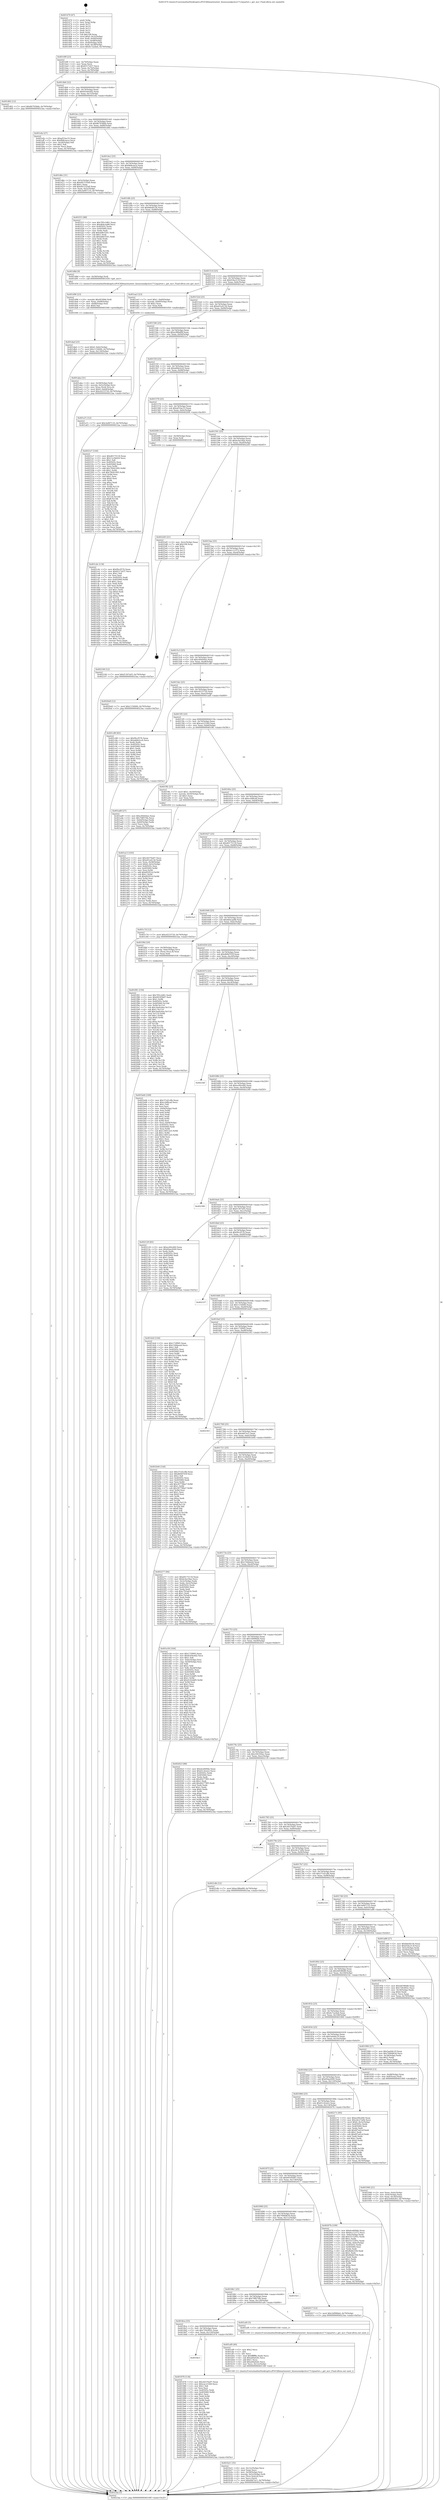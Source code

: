 digraph "0x401470" {
  label = "0x401470 (/mnt/c/Users/mathe/Desktop/tcc/POCII/binaries/extr_linuxsoundpciice1712quartet.c_get_mcr_Final-ollvm.out::main(0))"
  labelloc = "t"
  node[shape=record]

  Entry [label="",width=0.3,height=0.3,shape=circle,fillcolor=black,style=filled]
  "0x40149f" [label="{
     0x40149f [23]\l
     | [instrs]\l
     &nbsp;&nbsp;0x40149f \<+3\>: mov -0x70(%rbp),%eax\l
     &nbsp;&nbsp;0x4014a2 \<+2\>: mov %eax,%ecx\l
     &nbsp;&nbsp;0x4014a4 \<+6\>: sub $0x8317ef37,%ecx\l
     &nbsp;&nbsp;0x4014aa \<+3\>: mov %eax,-0x74(%rbp)\l
     &nbsp;&nbsp;0x4014ad \<+3\>: mov %ecx,-0x78(%rbp)\l
     &nbsp;&nbsp;0x4014b0 \<+6\>: je 0000000000401d62 \<main+0x8f2\>\l
  }"]
  "0x401d62" [label="{
     0x401d62 [12]\l
     | [instrs]\l
     &nbsp;&nbsp;0x401d62 \<+7\>: movl $0x8b793bbb,-0x70(%rbp)\l
     &nbsp;&nbsp;0x401d69 \<+5\>: jmp 00000000004023aa \<main+0xf3a\>\l
  }"]
  "0x4014b6" [label="{
     0x4014b6 [22]\l
     | [instrs]\l
     &nbsp;&nbsp;0x4014b6 \<+5\>: jmp 00000000004014bb \<main+0x4b\>\l
     &nbsp;&nbsp;0x4014bb \<+3\>: mov -0x74(%rbp),%eax\l
     &nbsp;&nbsp;0x4014be \<+5\>: sub $0x83e9c0d2,%eax\l
     &nbsp;&nbsp;0x4014c3 \<+3\>: mov %eax,-0x7c(%rbp)\l
     &nbsp;&nbsp;0x4014c6 \<+6\>: je 0000000000401efa \<main+0xa8a\>\l
  }"]
  Exit [label="",width=0.3,height=0.3,shape=circle,fillcolor=black,style=filled,peripheries=2]
  "0x401efa" [label="{
     0x401efa [27]\l
     | [instrs]\l
     &nbsp;&nbsp;0x401efa \<+5\>: mov $0xaf33ac33,%eax\l
     &nbsp;&nbsp;0x401eff \<+5\>: mov $0x8b8caeca,%ecx\l
     &nbsp;&nbsp;0x401f04 \<+3\>: mov -0x2d(%rbp),%dl\l
     &nbsp;&nbsp;0x401f07 \<+3\>: test $0x1,%dl\l
     &nbsp;&nbsp;0x401f0a \<+3\>: cmovne %ecx,%eax\l
     &nbsp;&nbsp;0x401f0d \<+3\>: mov %eax,-0x70(%rbp)\l
     &nbsp;&nbsp;0x401f10 \<+5\>: jmp 00000000004023aa \<main+0xf3a\>\l
  }"]
  "0x4014cc" [label="{
     0x4014cc [22]\l
     | [instrs]\l
     &nbsp;&nbsp;0x4014cc \<+5\>: jmp 00000000004014d1 \<main+0x61\>\l
     &nbsp;&nbsp;0x4014d1 \<+3\>: mov -0x74(%rbp),%eax\l
     &nbsp;&nbsp;0x4014d4 \<+5\>: sub $0x8b793bbb,%eax\l
     &nbsp;&nbsp;0x4014d9 \<+3\>: mov %eax,-0x80(%rbp)\l
     &nbsp;&nbsp;0x4014dc \<+6\>: je 0000000000401d6e \<main+0x8fe\>\l
  }"]
  "0x402100" [label="{
     0x402100 [12]\l
     | [instrs]\l
     &nbsp;&nbsp;0x402100 \<+7\>: movl $0xf1307a05,-0x70(%rbp)\l
     &nbsp;&nbsp;0x402107 \<+5\>: jmp 00000000004023aa \<main+0xf3a\>\l
  }"]
  "0x401d6e" [label="{
     0x401d6e [31]\l
     | [instrs]\l
     &nbsp;&nbsp;0x401d6e \<+3\>: mov -0x5c(%rbp),%eax\l
     &nbsp;&nbsp;0x401d71 \<+5\>: sub $0xd41535a8,%eax\l
     &nbsp;&nbsp;0x401d76 \<+3\>: add $0x1,%eax\l
     &nbsp;&nbsp;0x401d79 \<+5\>: add $0xd41535a8,%eax\l
     &nbsp;&nbsp;0x401d7e \<+3\>: mov %eax,-0x5c(%rbp)\l
     &nbsp;&nbsp;0x401d81 \<+7\>: movl $0x3a997135,-0x70(%rbp)\l
     &nbsp;&nbsp;0x401d88 \<+5\>: jmp 00000000004023aa \<main+0xf3a\>\l
  }"]
  "0x4014e2" [label="{
     0x4014e2 [25]\l
     | [instrs]\l
     &nbsp;&nbsp;0x4014e2 \<+5\>: jmp 00000000004014e7 \<main+0x77\>\l
     &nbsp;&nbsp;0x4014e7 \<+3\>: mov -0x74(%rbp),%eax\l
     &nbsp;&nbsp;0x4014ea \<+5\>: sub $0x8b8caeca,%eax\l
     &nbsp;&nbsp;0x4014ef \<+6\>: mov %eax,-0x84(%rbp)\l
     &nbsp;&nbsp;0x4014f5 \<+6\>: je 0000000000401f15 \<main+0xaa5\>\l
  }"]
  "0x401f81" [label="{
     0x401f81 [150]\l
     | [instrs]\l
     &nbsp;&nbsp;0x401f81 \<+5\>: mov $0x785c2d61,%edx\l
     &nbsp;&nbsp;0x401f86 \<+5\>: mov $0x69185b87,%esi\l
     &nbsp;&nbsp;0x401f8b \<+3\>: mov $0x1,%r8b\l
     &nbsp;&nbsp;0x401f8e \<+8\>: mov 0x40505c,%r9d\l
     &nbsp;&nbsp;0x401f96 \<+8\>: mov 0x405060,%r10d\l
     &nbsp;&nbsp;0x401f9e \<+3\>: mov %r9d,%r11d\l
     &nbsp;&nbsp;0x401fa1 \<+7\>: sub $0x3aa0cdea,%r11d\l
     &nbsp;&nbsp;0x401fa8 \<+4\>: sub $0x1,%r11d\l
     &nbsp;&nbsp;0x401fac \<+7\>: add $0x3aa0cdea,%r11d\l
     &nbsp;&nbsp;0x401fb3 \<+4\>: imul %r11d,%r9d\l
     &nbsp;&nbsp;0x401fb7 \<+4\>: and $0x1,%r9d\l
     &nbsp;&nbsp;0x401fbb \<+4\>: cmp $0x0,%r9d\l
     &nbsp;&nbsp;0x401fbf \<+3\>: sete %bl\l
     &nbsp;&nbsp;0x401fc2 \<+4\>: cmp $0xa,%r10d\l
     &nbsp;&nbsp;0x401fc6 \<+4\>: setl %r14b\l
     &nbsp;&nbsp;0x401fca \<+3\>: mov %bl,%r15b\l
     &nbsp;&nbsp;0x401fcd \<+4\>: xor $0xff,%r15b\l
     &nbsp;&nbsp;0x401fd1 \<+3\>: mov %r14b,%r12b\l
     &nbsp;&nbsp;0x401fd4 \<+4\>: xor $0xff,%r12b\l
     &nbsp;&nbsp;0x401fd8 \<+4\>: xor $0x1,%r8b\l
     &nbsp;&nbsp;0x401fdc \<+3\>: mov %r15b,%r13b\l
     &nbsp;&nbsp;0x401fdf \<+4\>: and $0xff,%r13b\l
     &nbsp;&nbsp;0x401fe3 \<+3\>: and %r8b,%bl\l
     &nbsp;&nbsp;0x401fe6 \<+3\>: mov %r12b,%al\l
     &nbsp;&nbsp;0x401fe9 \<+2\>: and $0xff,%al\l
     &nbsp;&nbsp;0x401feb \<+3\>: and %r8b,%r14b\l
     &nbsp;&nbsp;0x401fee \<+3\>: or %bl,%r13b\l
     &nbsp;&nbsp;0x401ff1 \<+3\>: or %r14b,%al\l
     &nbsp;&nbsp;0x401ff4 \<+3\>: xor %al,%r13b\l
     &nbsp;&nbsp;0x401ff7 \<+3\>: or %r12b,%r15b\l
     &nbsp;&nbsp;0x401ffa \<+4\>: xor $0xff,%r15b\l
     &nbsp;&nbsp;0x401ffe \<+4\>: or $0x1,%r8b\l
     &nbsp;&nbsp;0x402002 \<+3\>: and %r8b,%r15b\l
     &nbsp;&nbsp;0x402005 \<+3\>: or %r15b,%r13b\l
     &nbsp;&nbsp;0x402008 \<+4\>: test $0x1,%r13b\l
     &nbsp;&nbsp;0x40200c \<+3\>: cmovne %esi,%edx\l
     &nbsp;&nbsp;0x40200f \<+3\>: mov %edx,-0x70(%rbp)\l
     &nbsp;&nbsp;0x402012 \<+5\>: jmp 00000000004023aa \<main+0xf3a\>\l
  }"]
  "0x401f15" [label="{
     0x401f15 [88]\l
     | [instrs]\l
     &nbsp;&nbsp;0x401f15 \<+5\>: mov $0x785c2d61,%eax\l
     &nbsp;&nbsp;0x401f1a \<+5\>: mov $0xdb4caa88,%ecx\l
     &nbsp;&nbsp;0x401f1f \<+7\>: mov 0x40505c,%edx\l
     &nbsp;&nbsp;0x401f26 \<+7\>: mov 0x405060,%esi\l
     &nbsp;&nbsp;0x401f2d \<+2\>: mov %edx,%edi\l
     &nbsp;&nbsp;0x401f2f \<+6\>: add $0xeb8e5541,%edi\l
     &nbsp;&nbsp;0x401f35 \<+3\>: sub $0x1,%edi\l
     &nbsp;&nbsp;0x401f38 \<+6\>: sub $0xeb8e5541,%edi\l
     &nbsp;&nbsp;0x401f3e \<+3\>: imul %edi,%edx\l
     &nbsp;&nbsp;0x401f41 \<+3\>: and $0x1,%edx\l
     &nbsp;&nbsp;0x401f44 \<+3\>: cmp $0x0,%edx\l
     &nbsp;&nbsp;0x401f47 \<+4\>: sete %r8b\l
     &nbsp;&nbsp;0x401f4b \<+3\>: cmp $0xa,%esi\l
     &nbsp;&nbsp;0x401f4e \<+4\>: setl %r9b\l
     &nbsp;&nbsp;0x401f52 \<+3\>: mov %r8b,%r10b\l
     &nbsp;&nbsp;0x401f55 \<+3\>: and %r9b,%r10b\l
     &nbsp;&nbsp;0x401f58 \<+3\>: xor %r9b,%r8b\l
     &nbsp;&nbsp;0x401f5b \<+3\>: or %r8b,%r10b\l
     &nbsp;&nbsp;0x401f5e \<+4\>: test $0x1,%r10b\l
     &nbsp;&nbsp;0x401f62 \<+3\>: cmovne %ecx,%eax\l
     &nbsp;&nbsp;0x401f65 \<+3\>: mov %eax,-0x70(%rbp)\l
     &nbsp;&nbsp;0x401f68 \<+5\>: jmp 00000000004023aa \<main+0xf3a\>\l
  }"]
  "0x4014fb" [label="{
     0x4014fb [25]\l
     | [instrs]\l
     &nbsp;&nbsp;0x4014fb \<+5\>: jmp 0000000000401500 \<main+0x90\>\l
     &nbsp;&nbsp;0x401500 \<+3\>: mov -0x74(%rbp),%eax\l
     &nbsp;&nbsp;0x401503 \<+5\>: sub $0x8defd156,%eax\l
     &nbsp;&nbsp;0x401508 \<+6\>: mov %eax,-0x88(%rbp)\l
     &nbsp;&nbsp;0x40150e \<+6\>: je 0000000000401d8d \<main+0x91d\>\l
  }"]
  "0x401dad" [label="{
     0x401dad [25]\l
     | [instrs]\l
     &nbsp;&nbsp;0x401dad \<+7\>: movl $0x0,-0x6c(%rbp)\l
     &nbsp;&nbsp;0x401db4 \<+7\>: movl $0x1154000,-0x70(%rbp)\l
     &nbsp;&nbsp;0x401dbb \<+6\>: mov %eax,-0x130(%rbp)\l
     &nbsp;&nbsp;0x401dc1 \<+5\>: jmp 00000000004023aa \<main+0xf3a\>\l
  }"]
  "0x401d8d" [label="{
     0x401d8d [9]\l
     | [instrs]\l
     &nbsp;&nbsp;0x401d8d \<+4\>: mov -0x58(%rbp),%rdi\l
     &nbsp;&nbsp;0x401d91 \<+5\>: call 0000000000401450 \<get_mcr\>\l
     | [calls]\l
     &nbsp;&nbsp;0x401450 \{1\} (/mnt/c/Users/mathe/Desktop/tcc/POCII/binaries/extr_linuxsoundpciice1712quartet.c_get_mcr_Final-ollvm.out::get_mcr)\l
  }"]
  "0x401514" [label="{
     0x401514 [25]\l
     | [instrs]\l
     &nbsp;&nbsp;0x401514 \<+5\>: jmp 0000000000401519 \<main+0xa9\>\l
     &nbsp;&nbsp;0x401519 \<+3\>: mov -0x74(%rbp),%eax\l
     &nbsp;&nbsp;0x40151c \<+5\>: sub $0x934a313f,%eax\l
     &nbsp;&nbsp;0x401521 \<+6\>: mov %eax,-0x8c(%rbp)\l
     &nbsp;&nbsp;0x401527 \<+6\>: je 0000000000401aa3 \<main+0x633\>\l
  }"]
  "0x401d96" [label="{
     0x401d96 [23]\l
     | [instrs]\l
     &nbsp;&nbsp;0x401d96 \<+10\>: movabs $0x4030b6,%rdi\l
     &nbsp;&nbsp;0x401da0 \<+3\>: mov %eax,-0x68(%rbp)\l
     &nbsp;&nbsp;0x401da3 \<+3\>: mov -0x68(%rbp),%esi\l
     &nbsp;&nbsp;0x401da6 \<+2\>: mov $0x0,%al\l
     &nbsp;&nbsp;0x401da8 \<+5\>: call 0000000000401040 \<printf@plt\>\l
     | [calls]\l
     &nbsp;&nbsp;0x401040 \{1\} (unknown)\l
  }"]
  "0x401aa3" [label="{
     0x401aa3 [23]\l
     | [instrs]\l
     &nbsp;&nbsp;0x401aa3 \<+7\>: movl $0x1,-0x60(%rbp)\l
     &nbsp;&nbsp;0x401aaa \<+4\>: movslq -0x60(%rbp),%rax\l
     &nbsp;&nbsp;0x401aae \<+4\>: shl $0x2,%rax\l
     &nbsp;&nbsp;0x401ab2 \<+3\>: mov %rax,%rdi\l
     &nbsp;&nbsp;0x401ab5 \<+5\>: call 0000000000401050 \<malloc@plt\>\l
     | [calls]\l
     &nbsp;&nbsp;0x401050 \{1\} (unknown)\l
  }"]
  "0x40152d" [label="{
     0x40152d [25]\l
     | [instrs]\l
     &nbsp;&nbsp;0x40152d \<+5\>: jmp 0000000000401532 \<main+0xc2\>\l
     &nbsp;&nbsp;0x401532 \<+3\>: mov -0x74(%rbp),%eax\l
     &nbsp;&nbsp;0x401535 \<+5\>: sub $0xa01a413d,%eax\l
     &nbsp;&nbsp;0x40153a \<+6\>: mov %eax,-0x90(%rbp)\l
     &nbsp;&nbsp;0x401540 \<+6\>: je 0000000000401a7c \<main+0x60c\>\l
  }"]
  "0x401b21" [label="{
     0x401b21 [35]\l
     | [instrs]\l
     &nbsp;&nbsp;0x401b21 \<+6\>: mov -0x12c(%rbp),%ecx\l
     &nbsp;&nbsp;0x401b27 \<+3\>: imul %eax,%ecx\l
     &nbsp;&nbsp;0x401b2a \<+4\>: mov -0x58(%rbp),%rsi\l
     &nbsp;&nbsp;0x401b2e \<+4\>: movslq -0x5c(%rbp),%rdi\l
     &nbsp;&nbsp;0x401b32 \<+4\>: mov (%rsi,%rdi,8),%rsi\l
     &nbsp;&nbsp;0x401b36 \<+2\>: mov %ecx,(%rsi)\l
     &nbsp;&nbsp;0x401b38 \<+7\>: movl $0xeb67ec1,-0x70(%rbp)\l
     &nbsp;&nbsp;0x401b3f \<+5\>: jmp 00000000004023aa \<main+0xf3a\>\l
  }"]
  "0x401a7c" [label="{
     0x401a7c [12]\l
     | [instrs]\l
     &nbsp;&nbsp;0x401a7c \<+7\>: movl $0x3a997135,-0x70(%rbp)\l
     &nbsp;&nbsp;0x401a83 \<+5\>: jmp 00000000004023aa \<main+0xf3a\>\l
  }"]
  "0x401546" [label="{
     0x401546 [25]\l
     | [instrs]\l
     &nbsp;&nbsp;0x401546 \<+5\>: jmp 000000000040154b \<main+0xdb\>\l
     &nbsp;&nbsp;0x40154b \<+3\>: mov -0x74(%rbp),%eax\l
     &nbsp;&nbsp;0x40154e \<+5\>: sub $0xa388a89f,%eax\l
     &nbsp;&nbsp;0x401553 \<+6\>: mov %eax,-0x94(%rbp)\l
     &nbsp;&nbsp;0x401559 \<+6\>: je 00000000004021e7 \<main+0xd77\>\l
  }"]
  "0x401af9" [label="{
     0x401af9 [40]\l
     | [instrs]\l
     &nbsp;&nbsp;0x401af9 \<+5\>: mov $0x2,%ecx\l
     &nbsp;&nbsp;0x401afe \<+1\>: cltd\l
     &nbsp;&nbsp;0x401aff \<+2\>: idiv %ecx\l
     &nbsp;&nbsp;0x401b01 \<+6\>: imul $0xfffffffe,%edx,%ecx\l
     &nbsp;&nbsp;0x401b07 \<+6\>: sub $0xa00a02fc,%ecx\l
     &nbsp;&nbsp;0x401b0d \<+3\>: add $0x1,%ecx\l
     &nbsp;&nbsp;0x401b10 \<+6\>: add $0xa00a02fc,%ecx\l
     &nbsp;&nbsp;0x401b16 \<+6\>: mov %ecx,-0x12c(%rbp)\l
     &nbsp;&nbsp;0x401b1c \<+5\>: call 0000000000401160 \<next_i\>\l
     | [calls]\l
     &nbsp;&nbsp;0x401160 \{1\} (/mnt/c/Users/mathe/Desktop/tcc/POCII/binaries/extr_linuxsoundpciice1712quartet.c_get_mcr_Final-ollvm.out::next_i)\l
  }"]
  "0x4021e7" [label="{
     0x4021e7 [144]\l
     | [instrs]\l
     &nbsp;&nbsp;0x4021e7 \<+5\>: mov $0xd0175118,%eax\l
     &nbsp;&nbsp;0x4021ec \<+5\>: mov $0x11e3bd24,%ecx\l
     &nbsp;&nbsp;0x4021f1 \<+2\>: mov $0x1,%dl\l
     &nbsp;&nbsp;0x4021f3 \<+7\>: mov 0x40505c,%esi\l
     &nbsp;&nbsp;0x4021fa \<+7\>: mov 0x405060,%edi\l
     &nbsp;&nbsp;0x402201 \<+3\>: mov %esi,%r8d\l
     &nbsp;&nbsp;0x402204 \<+7\>: add $0x76041095,%r8d\l
     &nbsp;&nbsp;0x40220b \<+4\>: sub $0x1,%r8d\l
     &nbsp;&nbsp;0x40220f \<+7\>: sub $0x76041095,%r8d\l
     &nbsp;&nbsp;0x402216 \<+4\>: imul %r8d,%esi\l
     &nbsp;&nbsp;0x40221a \<+3\>: and $0x1,%esi\l
     &nbsp;&nbsp;0x40221d \<+3\>: cmp $0x0,%esi\l
     &nbsp;&nbsp;0x402220 \<+4\>: sete %r9b\l
     &nbsp;&nbsp;0x402224 \<+3\>: cmp $0xa,%edi\l
     &nbsp;&nbsp;0x402227 \<+4\>: setl %r10b\l
     &nbsp;&nbsp;0x40222b \<+3\>: mov %r9b,%r11b\l
     &nbsp;&nbsp;0x40222e \<+4\>: xor $0xff,%r11b\l
     &nbsp;&nbsp;0x402232 \<+3\>: mov %r10b,%bl\l
     &nbsp;&nbsp;0x402235 \<+3\>: xor $0xff,%bl\l
     &nbsp;&nbsp;0x402238 \<+3\>: xor $0x1,%dl\l
     &nbsp;&nbsp;0x40223b \<+3\>: mov %r11b,%r14b\l
     &nbsp;&nbsp;0x40223e \<+4\>: and $0xff,%r14b\l
     &nbsp;&nbsp;0x402242 \<+3\>: and %dl,%r9b\l
     &nbsp;&nbsp;0x402245 \<+3\>: mov %bl,%r15b\l
     &nbsp;&nbsp;0x402248 \<+4\>: and $0xff,%r15b\l
     &nbsp;&nbsp;0x40224c \<+3\>: and %dl,%r10b\l
     &nbsp;&nbsp;0x40224f \<+3\>: or %r9b,%r14b\l
     &nbsp;&nbsp;0x402252 \<+3\>: or %r10b,%r15b\l
     &nbsp;&nbsp;0x402255 \<+3\>: xor %r15b,%r14b\l
     &nbsp;&nbsp;0x402258 \<+3\>: or %bl,%r11b\l
     &nbsp;&nbsp;0x40225b \<+4\>: xor $0xff,%r11b\l
     &nbsp;&nbsp;0x40225f \<+3\>: or $0x1,%dl\l
     &nbsp;&nbsp;0x402262 \<+3\>: and %dl,%r11b\l
     &nbsp;&nbsp;0x402265 \<+3\>: or %r11b,%r14b\l
     &nbsp;&nbsp;0x402268 \<+4\>: test $0x1,%r14b\l
     &nbsp;&nbsp;0x40226c \<+3\>: cmovne %ecx,%eax\l
     &nbsp;&nbsp;0x40226f \<+3\>: mov %eax,-0x70(%rbp)\l
     &nbsp;&nbsp;0x402272 \<+5\>: jmp 00000000004023aa \<main+0xf3a\>\l
  }"]
  "0x40155f" [label="{
     0x40155f [25]\l
     | [instrs]\l
     &nbsp;&nbsp;0x40155f \<+5\>: jmp 0000000000401564 \<main+0xf4\>\l
     &nbsp;&nbsp;0x401564 \<+3\>: mov -0x74(%rbp),%eax\l
     &nbsp;&nbsp;0x401567 \<+5\>: sub $0xa6bb2cc6,%eax\l
     &nbsp;&nbsp;0x40156c \<+6\>: mov %eax,-0x98(%rbp)\l
     &nbsp;&nbsp;0x401572 \<+6\>: je 0000000000401cdc \<main+0x86c\>\l
  }"]
  "0x401aba" [label="{
     0x401aba [31]\l
     | [instrs]\l
     &nbsp;&nbsp;0x401aba \<+4\>: mov -0x58(%rbp),%rdi\l
     &nbsp;&nbsp;0x401abe \<+4\>: movslq -0x5c(%rbp),%rcx\l
     &nbsp;&nbsp;0x401ac2 \<+4\>: mov %rax,(%rdi,%rcx,8)\l
     &nbsp;&nbsp;0x401ac6 \<+7\>: movl $0x0,-0x64(%rbp)\l
     &nbsp;&nbsp;0x401acd \<+7\>: movl $0xc6233720,-0x70(%rbp)\l
     &nbsp;&nbsp;0x401ad4 \<+5\>: jmp 00000000004023aa \<main+0xf3a\>\l
  }"]
  "0x401cdc" [label="{
     0x401cdc [134]\l
     | [instrs]\l
     &nbsp;&nbsp;0x401cdc \<+5\>: mov $0xf9ccf576,%eax\l
     &nbsp;&nbsp;0x401ce1 \<+5\>: mov $0x8317ef37,%ecx\l
     &nbsp;&nbsp;0x401ce6 \<+2\>: mov $0x1,%dl\l
     &nbsp;&nbsp;0x401ce8 \<+2\>: xor %esi,%esi\l
     &nbsp;&nbsp;0x401cea \<+7\>: mov 0x40505c,%edi\l
     &nbsp;&nbsp;0x401cf1 \<+8\>: mov 0x405060,%r8d\l
     &nbsp;&nbsp;0x401cf9 \<+3\>: sub $0x1,%esi\l
     &nbsp;&nbsp;0x401cfc \<+3\>: mov %edi,%r9d\l
     &nbsp;&nbsp;0x401cff \<+3\>: add %esi,%r9d\l
     &nbsp;&nbsp;0x401d02 \<+4\>: imul %r9d,%edi\l
     &nbsp;&nbsp;0x401d06 \<+3\>: and $0x1,%edi\l
     &nbsp;&nbsp;0x401d09 \<+3\>: cmp $0x0,%edi\l
     &nbsp;&nbsp;0x401d0c \<+4\>: sete %r10b\l
     &nbsp;&nbsp;0x401d10 \<+4\>: cmp $0xa,%r8d\l
     &nbsp;&nbsp;0x401d14 \<+4\>: setl %r11b\l
     &nbsp;&nbsp;0x401d18 \<+3\>: mov %r10b,%bl\l
     &nbsp;&nbsp;0x401d1b \<+3\>: xor $0xff,%bl\l
     &nbsp;&nbsp;0x401d1e \<+3\>: mov %r11b,%r14b\l
     &nbsp;&nbsp;0x401d21 \<+4\>: xor $0xff,%r14b\l
     &nbsp;&nbsp;0x401d25 \<+3\>: xor $0x0,%dl\l
     &nbsp;&nbsp;0x401d28 \<+3\>: mov %bl,%r15b\l
     &nbsp;&nbsp;0x401d2b \<+4\>: and $0x0,%r15b\l
     &nbsp;&nbsp;0x401d2f \<+3\>: and %dl,%r10b\l
     &nbsp;&nbsp;0x401d32 \<+3\>: mov %r14b,%r12b\l
     &nbsp;&nbsp;0x401d35 \<+4\>: and $0x0,%r12b\l
     &nbsp;&nbsp;0x401d39 \<+3\>: and %dl,%r11b\l
     &nbsp;&nbsp;0x401d3c \<+3\>: or %r10b,%r15b\l
     &nbsp;&nbsp;0x401d3f \<+3\>: or %r11b,%r12b\l
     &nbsp;&nbsp;0x401d42 \<+3\>: xor %r12b,%r15b\l
     &nbsp;&nbsp;0x401d45 \<+3\>: or %r14b,%bl\l
     &nbsp;&nbsp;0x401d48 \<+3\>: xor $0xff,%bl\l
     &nbsp;&nbsp;0x401d4b \<+3\>: or $0x0,%dl\l
     &nbsp;&nbsp;0x401d4e \<+2\>: and %dl,%bl\l
     &nbsp;&nbsp;0x401d50 \<+3\>: or %bl,%r15b\l
     &nbsp;&nbsp;0x401d53 \<+4\>: test $0x1,%r15b\l
     &nbsp;&nbsp;0x401d57 \<+3\>: cmovne %ecx,%eax\l
     &nbsp;&nbsp;0x401d5a \<+3\>: mov %eax,-0x70(%rbp)\l
     &nbsp;&nbsp;0x401d5d \<+5\>: jmp 00000000004023aa \<main+0xf3a\>\l
  }"]
  "0x401578" [label="{
     0x401578 [25]\l
     | [instrs]\l
     &nbsp;&nbsp;0x401578 \<+5\>: jmp 000000000040157d \<main+0x10d\>\l
     &nbsp;&nbsp;0x40157d \<+3\>: mov -0x74(%rbp),%eax\l
     &nbsp;&nbsp;0x401580 \<+5\>: sub $0xaf33ac33,%eax\l
     &nbsp;&nbsp;0x401585 \<+6\>: mov %eax,-0x9c(%rbp)\l
     &nbsp;&nbsp;0x40158b \<+6\>: je 00000000004020f4 \<main+0xc84\>\l
  }"]
  "0x401a13" [label="{
     0x401a13 [105]\l
     | [instrs]\l
     &nbsp;&nbsp;0x401a13 \<+5\>: mov $0x2b570a97,%ecx\l
     &nbsp;&nbsp;0x401a18 \<+5\>: mov $0xa01a413d,%edx\l
     &nbsp;&nbsp;0x401a1d \<+4\>: mov %rax,-0x58(%rbp)\l
     &nbsp;&nbsp;0x401a21 \<+7\>: movl $0x0,-0x5c(%rbp)\l
     &nbsp;&nbsp;0x401a28 \<+7\>: mov 0x40505c,%esi\l
     &nbsp;&nbsp;0x401a2f \<+8\>: mov 0x405060,%r8d\l
     &nbsp;&nbsp;0x401a37 \<+3\>: mov %esi,%r9d\l
     &nbsp;&nbsp;0x401a3a \<+7\>: add $0x693f31d,%r9d\l
     &nbsp;&nbsp;0x401a41 \<+4\>: sub $0x1,%r9d\l
     &nbsp;&nbsp;0x401a45 \<+7\>: sub $0x693f31d,%r9d\l
     &nbsp;&nbsp;0x401a4c \<+4\>: imul %r9d,%esi\l
     &nbsp;&nbsp;0x401a50 \<+3\>: and $0x1,%esi\l
     &nbsp;&nbsp;0x401a53 \<+3\>: cmp $0x0,%esi\l
     &nbsp;&nbsp;0x401a56 \<+4\>: sete %r10b\l
     &nbsp;&nbsp;0x401a5a \<+4\>: cmp $0xa,%r8d\l
     &nbsp;&nbsp;0x401a5e \<+4\>: setl %r11b\l
     &nbsp;&nbsp;0x401a62 \<+3\>: mov %r10b,%bl\l
     &nbsp;&nbsp;0x401a65 \<+3\>: and %r11b,%bl\l
     &nbsp;&nbsp;0x401a68 \<+3\>: xor %r11b,%r10b\l
     &nbsp;&nbsp;0x401a6b \<+3\>: or %r10b,%bl\l
     &nbsp;&nbsp;0x401a6e \<+3\>: test $0x1,%bl\l
     &nbsp;&nbsp;0x401a71 \<+3\>: cmovne %edx,%ecx\l
     &nbsp;&nbsp;0x401a74 \<+3\>: mov %ecx,-0x70(%rbp)\l
     &nbsp;&nbsp;0x401a77 \<+5\>: jmp 00000000004023aa \<main+0xf3a\>\l
  }"]
  "0x4020f4" [label="{
     0x4020f4 [12]\l
     | [instrs]\l
     &nbsp;&nbsp;0x4020f4 \<+4\>: mov -0x58(%rbp),%rax\l
     &nbsp;&nbsp;0x4020f8 \<+3\>: mov %rax,%rdi\l
     &nbsp;&nbsp;0x4020fb \<+5\>: call 0000000000401030 \<free@plt\>\l
     | [calls]\l
     &nbsp;&nbsp;0x401030 \{1\} (unknown)\l
  }"]
  "0x401591" [label="{
     0x401591 [25]\l
     | [instrs]\l
     &nbsp;&nbsp;0x401591 \<+5\>: jmp 0000000000401596 \<main+0x126\>\l
     &nbsp;&nbsp;0x401596 \<+3\>: mov -0x74(%rbp),%eax\l
     &nbsp;&nbsp;0x401599 \<+5\>: sub $0xbc4a18ae,%eax\l
     &nbsp;&nbsp;0x40159e \<+6\>: mov %eax,-0xa0(%rbp)\l
     &nbsp;&nbsp;0x4015a4 \<+6\>: je 00000000004022d5 \<main+0xe65\>\l
  }"]
  "0x4018e3" [label="{
     0x4018e3\l
  }", style=dashed]
  "0x4022d5" [label="{
     0x4022d5 [21]\l
     | [instrs]\l
     &nbsp;&nbsp;0x4022d5 \<+3\>: mov -0x2c(%rbp),%eax\l
     &nbsp;&nbsp;0x4022d8 \<+7\>: add $0x108,%rsp\l
     &nbsp;&nbsp;0x4022df \<+1\>: pop %rbx\l
     &nbsp;&nbsp;0x4022e0 \<+2\>: pop %r12\l
     &nbsp;&nbsp;0x4022e2 \<+2\>: pop %r13\l
     &nbsp;&nbsp;0x4022e4 \<+2\>: pop %r14\l
     &nbsp;&nbsp;0x4022e6 \<+2\>: pop %r15\l
     &nbsp;&nbsp;0x4022e8 \<+1\>: pop %rbp\l
     &nbsp;&nbsp;0x4022e9 \<+1\>: ret\l
  }"]
  "0x4015aa" [label="{
     0x4015aa [25]\l
     | [instrs]\l
     &nbsp;&nbsp;0x4015aa \<+5\>: jmp 00000000004015af \<main+0x13f\>\l
     &nbsp;&nbsp;0x4015af \<+3\>: mov -0x74(%rbp),%eax\l
     &nbsp;&nbsp;0x4015b2 \<+5\>: sub $0xbcc12372,%eax\l
     &nbsp;&nbsp;0x4015b7 \<+6\>: mov %eax,-0xa4(%rbp)\l
     &nbsp;&nbsp;0x4015bd \<+6\>: je 00000000004020e8 \<main+0xc78\>\l
  }"]
  "0x401976" [label="{
     0x401976 [134]\l
     | [instrs]\l
     &nbsp;&nbsp;0x401976 \<+5\>: mov $0x2b570a97,%eax\l
     &nbsp;&nbsp;0x40197b \<+5\>: mov $0xcac23349,%ecx\l
     &nbsp;&nbsp;0x401980 \<+2\>: mov $0x1,%dl\l
     &nbsp;&nbsp;0x401982 \<+2\>: xor %esi,%esi\l
     &nbsp;&nbsp;0x401984 \<+7\>: mov 0x40505c,%edi\l
     &nbsp;&nbsp;0x40198b \<+8\>: mov 0x405060,%r8d\l
     &nbsp;&nbsp;0x401993 \<+3\>: sub $0x1,%esi\l
     &nbsp;&nbsp;0x401996 \<+3\>: mov %edi,%r9d\l
     &nbsp;&nbsp;0x401999 \<+3\>: add %esi,%r9d\l
     &nbsp;&nbsp;0x40199c \<+4\>: imul %r9d,%edi\l
     &nbsp;&nbsp;0x4019a0 \<+3\>: and $0x1,%edi\l
     &nbsp;&nbsp;0x4019a3 \<+3\>: cmp $0x0,%edi\l
     &nbsp;&nbsp;0x4019a6 \<+4\>: sete %r10b\l
     &nbsp;&nbsp;0x4019aa \<+4\>: cmp $0xa,%r8d\l
     &nbsp;&nbsp;0x4019ae \<+4\>: setl %r11b\l
     &nbsp;&nbsp;0x4019b2 \<+3\>: mov %r10b,%bl\l
     &nbsp;&nbsp;0x4019b5 \<+3\>: xor $0xff,%bl\l
     &nbsp;&nbsp;0x4019b8 \<+3\>: mov %r11b,%r14b\l
     &nbsp;&nbsp;0x4019bb \<+4\>: xor $0xff,%r14b\l
     &nbsp;&nbsp;0x4019bf \<+3\>: xor $0x1,%dl\l
     &nbsp;&nbsp;0x4019c2 \<+3\>: mov %bl,%r15b\l
     &nbsp;&nbsp;0x4019c5 \<+4\>: and $0xff,%r15b\l
     &nbsp;&nbsp;0x4019c9 \<+3\>: and %dl,%r10b\l
     &nbsp;&nbsp;0x4019cc \<+3\>: mov %r14b,%r12b\l
     &nbsp;&nbsp;0x4019cf \<+4\>: and $0xff,%r12b\l
     &nbsp;&nbsp;0x4019d3 \<+3\>: and %dl,%r11b\l
     &nbsp;&nbsp;0x4019d6 \<+3\>: or %r10b,%r15b\l
     &nbsp;&nbsp;0x4019d9 \<+3\>: or %r11b,%r12b\l
     &nbsp;&nbsp;0x4019dc \<+3\>: xor %r12b,%r15b\l
     &nbsp;&nbsp;0x4019df \<+3\>: or %r14b,%bl\l
     &nbsp;&nbsp;0x4019e2 \<+3\>: xor $0xff,%bl\l
     &nbsp;&nbsp;0x4019e5 \<+3\>: or $0x1,%dl\l
     &nbsp;&nbsp;0x4019e8 \<+2\>: and %dl,%bl\l
     &nbsp;&nbsp;0x4019ea \<+3\>: or %bl,%r15b\l
     &nbsp;&nbsp;0x4019ed \<+4\>: test $0x1,%r15b\l
     &nbsp;&nbsp;0x4019f1 \<+3\>: cmovne %ecx,%eax\l
     &nbsp;&nbsp;0x4019f4 \<+3\>: mov %eax,-0x70(%rbp)\l
     &nbsp;&nbsp;0x4019f7 \<+5\>: jmp 00000000004023aa \<main+0xf3a\>\l
  }"]
  "0x4020e8" [label="{
     0x4020e8 [12]\l
     | [instrs]\l
     &nbsp;&nbsp;0x4020e8 \<+7\>: movl $0x1154000,-0x70(%rbp)\l
     &nbsp;&nbsp;0x4020ef \<+5\>: jmp 00000000004023aa \<main+0xf3a\>\l
  }"]
  "0x4015c3" [label="{
     0x4015c3 [25]\l
     | [instrs]\l
     &nbsp;&nbsp;0x4015c3 \<+5\>: jmp 00000000004015c8 \<main+0x158\>\l
     &nbsp;&nbsp;0x4015c8 \<+3\>: mov -0x74(%rbp),%eax\l
     &nbsp;&nbsp;0x4015cb \<+5\>: sub $0xc00444ee,%eax\l
     &nbsp;&nbsp;0x4015d0 \<+6\>: mov %eax,-0xa8(%rbp)\l
     &nbsp;&nbsp;0x4015d6 \<+6\>: je 0000000000401c89 \<main+0x819\>\l
  }"]
  "0x4018ca" [label="{
     0x4018ca [25]\l
     | [instrs]\l
     &nbsp;&nbsp;0x4018ca \<+5\>: jmp 00000000004018cf \<main+0x45f\>\l
     &nbsp;&nbsp;0x4018cf \<+3\>: mov -0x74(%rbp),%eax\l
     &nbsp;&nbsp;0x4018d2 \<+5\>: sub $0x729c892c,%eax\l
     &nbsp;&nbsp;0x4018d7 \<+6\>: mov %eax,-0x124(%rbp)\l
     &nbsp;&nbsp;0x4018dd \<+6\>: je 0000000000401976 \<main+0x506\>\l
  }"]
  "0x401c89" [label="{
     0x401c89 [83]\l
     | [instrs]\l
     &nbsp;&nbsp;0x401c89 \<+5\>: mov $0xf9ccf576,%eax\l
     &nbsp;&nbsp;0x401c8e \<+5\>: mov $0xa6bb2cc6,%ecx\l
     &nbsp;&nbsp;0x401c93 \<+2\>: xor %edx,%edx\l
     &nbsp;&nbsp;0x401c95 \<+7\>: mov 0x40505c,%esi\l
     &nbsp;&nbsp;0x401c9c \<+7\>: mov 0x405060,%edi\l
     &nbsp;&nbsp;0x401ca3 \<+3\>: sub $0x1,%edx\l
     &nbsp;&nbsp;0x401ca6 \<+3\>: mov %esi,%r8d\l
     &nbsp;&nbsp;0x401ca9 \<+3\>: add %edx,%r8d\l
     &nbsp;&nbsp;0x401cac \<+4\>: imul %r8d,%esi\l
     &nbsp;&nbsp;0x401cb0 \<+3\>: and $0x1,%esi\l
     &nbsp;&nbsp;0x401cb3 \<+3\>: cmp $0x0,%esi\l
     &nbsp;&nbsp;0x401cb6 \<+4\>: sete %r9b\l
     &nbsp;&nbsp;0x401cba \<+3\>: cmp $0xa,%edi\l
     &nbsp;&nbsp;0x401cbd \<+4\>: setl %r10b\l
     &nbsp;&nbsp;0x401cc1 \<+3\>: mov %r9b,%r11b\l
     &nbsp;&nbsp;0x401cc4 \<+3\>: and %r10b,%r11b\l
     &nbsp;&nbsp;0x401cc7 \<+3\>: xor %r10b,%r9b\l
     &nbsp;&nbsp;0x401cca \<+3\>: or %r9b,%r11b\l
     &nbsp;&nbsp;0x401ccd \<+4\>: test $0x1,%r11b\l
     &nbsp;&nbsp;0x401cd1 \<+3\>: cmovne %ecx,%eax\l
     &nbsp;&nbsp;0x401cd4 \<+3\>: mov %eax,-0x70(%rbp)\l
     &nbsp;&nbsp;0x401cd7 \<+5\>: jmp 00000000004023aa \<main+0xf3a\>\l
  }"]
  "0x4015dc" [label="{
     0x4015dc [25]\l
     | [instrs]\l
     &nbsp;&nbsp;0x4015dc \<+5\>: jmp 00000000004015e1 \<main+0x171\>\l
     &nbsp;&nbsp;0x4015e1 \<+3\>: mov -0x74(%rbp),%eax\l
     &nbsp;&nbsp;0x4015e4 \<+5\>: sub $0xc6233720,%eax\l
     &nbsp;&nbsp;0x4015e9 \<+6\>: mov %eax,-0xac(%rbp)\l
     &nbsp;&nbsp;0x4015ef \<+6\>: je 0000000000401ad9 \<main+0x669\>\l
  }"]
  "0x401af4" [label="{
     0x401af4 [5]\l
     | [instrs]\l
     &nbsp;&nbsp;0x401af4 \<+5\>: call 0000000000401160 \<next_i\>\l
     | [calls]\l
     &nbsp;&nbsp;0x401160 \{1\} (/mnt/c/Users/mathe/Desktop/tcc/POCII/binaries/extr_linuxsoundpciice1712quartet.c_get_mcr_Final-ollvm.out::next_i)\l
  }"]
  "0x401ad9" [label="{
     0x401ad9 [27]\l
     | [instrs]\l
     &nbsp;&nbsp;0x401ad9 \<+5\>: mov $0xc00444ee,%eax\l
     &nbsp;&nbsp;0x401ade \<+5\>: mov $0x70ff376b,%ecx\l
     &nbsp;&nbsp;0x401ae3 \<+3\>: mov -0x64(%rbp),%edx\l
     &nbsp;&nbsp;0x401ae6 \<+3\>: cmp -0x60(%rbp),%edx\l
     &nbsp;&nbsp;0x401ae9 \<+3\>: cmovl %ecx,%eax\l
     &nbsp;&nbsp;0x401aec \<+3\>: mov %eax,-0x70(%rbp)\l
     &nbsp;&nbsp;0x401aef \<+5\>: jmp 00000000004023aa \<main+0xf3a\>\l
  }"]
  "0x4015f5" [label="{
     0x4015f5 [25]\l
     | [instrs]\l
     &nbsp;&nbsp;0x4015f5 \<+5\>: jmp 00000000004015fa \<main+0x18a\>\l
     &nbsp;&nbsp;0x4015fa \<+3\>: mov -0x74(%rbp),%eax\l
     &nbsp;&nbsp;0x4015fd \<+5\>: sub $0xcac23349,%eax\l
     &nbsp;&nbsp;0x401602 \<+6\>: mov %eax,-0xb0(%rbp)\l
     &nbsp;&nbsp;0x401608 \<+6\>: je 00000000004019fc \<main+0x58c\>\l
  }"]
  "0x4018b1" [label="{
     0x4018b1 [25]\l
     | [instrs]\l
     &nbsp;&nbsp;0x4018b1 \<+5\>: jmp 00000000004018b6 \<main+0x446\>\l
     &nbsp;&nbsp;0x4018b6 \<+3\>: mov -0x74(%rbp),%eax\l
     &nbsp;&nbsp;0x4018b9 \<+5\>: sub $0x70ff376b,%eax\l
     &nbsp;&nbsp;0x4018be \<+6\>: mov %eax,-0x120(%rbp)\l
     &nbsp;&nbsp;0x4018c4 \<+6\>: je 0000000000401af4 \<main+0x684\>\l
  }"]
  "0x4019fc" [label="{
     0x4019fc [23]\l
     | [instrs]\l
     &nbsp;&nbsp;0x4019fc \<+7\>: movl $0x1,-0x50(%rbp)\l
     &nbsp;&nbsp;0x401a03 \<+4\>: movslq -0x50(%rbp),%rax\l
     &nbsp;&nbsp;0x401a07 \<+4\>: shl $0x3,%rax\l
     &nbsp;&nbsp;0x401a0b \<+3\>: mov %rax,%rdi\l
     &nbsp;&nbsp;0x401a0e \<+5\>: call 0000000000401050 \<malloc@plt\>\l
     | [calls]\l
     &nbsp;&nbsp;0x401050 \{1\} (unknown)\l
  }"]
  "0x40160e" [label="{
     0x40160e [25]\l
     | [instrs]\l
     &nbsp;&nbsp;0x40160e \<+5\>: jmp 0000000000401613 \<main+0x1a3\>\l
     &nbsp;&nbsp;0x401613 \<+3\>: mov -0x74(%rbp),%eax\l
     &nbsp;&nbsp;0x401616 \<+5\>: sub $0xccbf8cad,%eax\l
     &nbsp;&nbsp;0x40161b \<+6\>: mov %eax,-0xb4(%rbp)\l
     &nbsp;&nbsp;0x401621 \<+6\>: je 0000000000401c7d \<main+0x80d\>\l
  }"]
  "0x401921" [label="{
     0x401921\l
  }", style=dashed]
  "0x401c7d" [label="{
     0x401c7d [12]\l
     | [instrs]\l
     &nbsp;&nbsp;0x401c7d \<+7\>: movl $0xc6233720,-0x70(%rbp)\l
     &nbsp;&nbsp;0x401c84 \<+5\>: jmp 00000000004023aa \<main+0xf3a\>\l
  }"]
  "0x401627" [label="{
     0x401627 [25]\l
     | [instrs]\l
     &nbsp;&nbsp;0x401627 \<+5\>: jmp 000000000040162c \<main+0x1bc\>\l
     &nbsp;&nbsp;0x40162c \<+3\>: mov -0x74(%rbp),%eax\l
     &nbsp;&nbsp;0x40162f \<+5\>: sub $0xd0175118,%eax\l
     &nbsp;&nbsp;0x401634 \<+6\>: mov %eax,-0xb8(%rbp)\l
     &nbsp;&nbsp;0x40163a \<+6\>: je 00000000004023a3 \<main+0xf33\>\l
  }"]
  "0x401898" [label="{
     0x401898 [25]\l
     | [instrs]\l
     &nbsp;&nbsp;0x401898 \<+5\>: jmp 000000000040189d \<main+0x42d\>\l
     &nbsp;&nbsp;0x40189d \<+3\>: mov -0x74(%rbp),%eax\l
     &nbsp;&nbsp;0x4018a0 \<+5\>: sub $0x7006d63d,%eax\l
     &nbsp;&nbsp;0x4018a5 \<+6\>: mov %eax,-0x11c(%rbp)\l
     &nbsp;&nbsp;0x4018ab \<+6\>: je 0000000000401921 \<main+0x4b1\>\l
  }"]
  "0x4023a3" [label="{
     0x4023a3\l
  }", style=dashed]
  "0x401640" [label="{
     0x401640 [25]\l
     | [instrs]\l
     &nbsp;&nbsp;0x401640 \<+5\>: jmp 0000000000401645 \<main+0x1d5\>\l
     &nbsp;&nbsp;0x401645 \<+3\>: mov -0x74(%rbp),%eax\l
     &nbsp;&nbsp;0x401648 \<+5\>: sub $0xdb4caa88,%eax\l
     &nbsp;&nbsp;0x40164d \<+6\>: mov %eax,-0xbc(%rbp)\l
     &nbsp;&nbsp;0x401653 \<+6\>: je 0000000000401f6d \<main+0xafd\>\l
  }"]
  "0x402017" [label="{
     0x402017 [12]\l
     | [instrs]\l
     &nbsp;&nbsp;0x402017 \<+7\>: movl $0x1bf99bb4,-0x70(%rbp)\l
     &nbsp;&nbsp;0x40201e \<+5\>: jmp 00000000004023aa \<main+0xf3a\>\l
  }"]
  "0x401f6d" [label="{
     0x401f6d [20]\l
     | [instrs]\l
     &nbsp;&nbsp;0x401f6d \<+4\>: mov -0x58(%rbp),%rax\l
     &nbsp;&nbsp;0x401f71 \<+4\>: movslq -0x6c(%rbp),%rcx\l
     &nbsp;&nbsp;0x401f75 \<+4\>: mov (%rax,%rcx,8),%rax\l
     &nbsp;&nbsp;0x401f79 \<+3\>: mov %rax,%rdi\l
     &nbsp;&nbsp;0x401f7c \<+5\>: call 0000000000401030 \<free@plt\>\l
     | [calls]\l
     &nbsp;&nbsp;0x401030 \{1\} (unknown)\l
  }"]
  "0x401659" [label="{
     0x401659 [25]\l
     | [instrs]\l
     &nbsp;&nbsp;0x401659 \<+5\>: jmp 000000000040165e \<main+0x1ee\>\l
     &nbsp;&nbsp;0x40165e \<+3\>: mov -0x74(%rbp),%eax\l
     &nbsp;&nbsp;0x401661 \<+5\>: sub $0xdb9d703f,%eax\l
     &nbsp;&nbsp;0x401666 \<+6\>: mov %eax,-0xc0(%rbp)\l
     &nbsp;&nbsp;0x40166c \<+6\>: je 0000000000401bd4 \<main+0x764\>\l
  }"]
  "0x40187f" [label="{
     0x40187f [25]\l
     | [instrs]\l
     &nbsp;&nbsp;0x40187f \<+5\>: jmp 0000000000401884 \<main+0x414\>\l
     &nbsp;&nbsp;0x401884 \<+3\>: mov -0x74(%rbp),%eax\l
     &nbsp;&nbsp;0x401887 \<+5\>: sub $0x69185b87,%eax\l
     &nbsp;&nbsp;0x40188c \<+6\>: mov %eax,-0x118(%rbp)\l
     &nbsp;&nbsp;0x401892 \<+6\>: je 0000000000402017 \<main+0xba7\>\l
  }"]
  "0x401bd4" [label="{
     0x401bd4 [169]\l
     | [instrs]\l
     &nbsp;&nbsp;0x401bd4 \<+5\>: mov $0x37cd1c8b,%eax\l
     &nbsp;&nbsp;0x401bd9 \<+5\>: mov $0xccbf8cad,%ecx\l
     &nbsp;&nbsp;0x401bde \<+2\>: mov $0x1,%dl\l
     &nbsp;&nbsp;0x401be0 \<+2\>: xor %esi,%esi\l
     &nbsp;&nbsp;0x401be2 \<+3\>: mov -0x64(%rbp),%edi\l
     &nbsp;&nbsp;0x401be5 \<+3\>: mov %esi,%r8d\l
     &nbsp;&nbsp;0x401be8 \<+3\>: sub %edi,%r8d\l
     &nbsp;&nbsp;0x401beb \<+2\>: mov %esi,%edi\l
     &nbsp;&nbsp;0x401bed \<+3\>: sub $0x1,%edi\l
     &nbsp;&nbsp;0x401bf0 \<+3\>: add %edi,%r8d\l
     &nbsp;&nbsp;0x401bf3 \<+3\>: sub %r8d,%esi\l
     &nbsp;&nbsp;0x401bf6 \<+3\>: mov %esi,-0x64(%rbp)\l
     &nbsp;&nbsp;0x401bf9 \<+7\>: mov 0x40505c,%esi\l
     &nbsp;&nbsp;0x401c00 \<+7\>: mov 0x405060,%edi\l
     &nbsp;&nbsp;0x401c07 \<+3\>: mov %esi,%r8d\l
     &nbsp;&nbsp;0x401c0a \<+7\>: sub $0x136012e5,%r8d\l
     &nbsp;&nbsp;0x401c11 \<+4\>: sub $0x1,%r8d\l
     &nbsp;&nbsp;0x401c15 \<+7\>: add $0x136012e5,%r8d\l
     &nbsp;&nbsp;0x401c1c \<+4\>: imul %r8d,%esi\l
     &nbsp;&nbsp;0x401c20 \<+3\>: and $0x1,%esi\l
     &nbsp;&nbsp;0x401c23 \<+3\>: cmp $0x0,%esi\l
     &nbsp;&nbsp;0x401c26 \<+4\>: sete %r9b\l
     &nbsp;&nbsp;0x401c2a \<+3\>: cmp $0xa,%edi\l
     &nbsp;&nbsp;0x401c2d \<+4\>: setl %r10b\l
     &nbsp;&nbsp;0x401c31 \<+3\>: mov %r9b,%r11b\l
     &nbsp;&nbsp;0x401c34 \<+4\>: xor $0xff,%r11b\l
     &nbsp;&nbsp;0x401c38 \<+3\>: mov %r10b,%bl\l
     &nbsp;&nbsp;0x401c3b \<+3\>: xor $0xff,%bl\l
     &nbsp;&nbsp;0x401c3e \<+3\>: xor $0x1,%dl\l
     &nbsp;&nbsp;0x401c41 \<+3\>: mov %r11b,%r14b\l
     &nbsp;&nbsp;0x401c44 \<+4\>: and $0xff,%r14b\l
     &nbsp;&nbsp;0x401c48 \<+3\>: and %dl,%r9b\l
     &nbsp;&nbsp;0x401c4b \<+3\>: mov %bl,%r15b\l
     &nbsp;&nbsp;0x401c4e \<+4\>: and $0xff,%r15b\l
     &nbsp;&nbsp;0x401c52 \<+3\>: and %dl,%r10b\l
     &nbsp;&nbsp;0x401c55 \<+3\>: or %r9b,%r14b\l
     &nbsp;&nbsp;0x401c58 \<+3\>: or %r10b,%r15b\l
     &nbsp;&nbsp;0x401c5b \<+3\>: xor %r15b,%r14b\l
     &nbsp;&nbsp;0x401c5e \<+3\>: or %bl,%r11b\l
     &nbsp;&nbsp;0x401c61 \<+4\>: xor $0xff,%r11b\l
     &nbsp;&nbsp;0x401c65 \<+3\>: or $0x1,%dl\l
     &nbsp;&nbsp;0x401c68 \<+3\>: and %dl,%r11b\l
     &nbsp;&nbsp;0x401c6b \<+3\>: or %r11b,%r14b\l
     &nbsp;&nbsp;0x401c6e \<+4\>: test $0x1,%r14b\l
     &nbsp;&nbsp;0x401c72 \<+3\>: cmovne %ecx,%eax\l
     &nbsp;&nbsp;0x401c75 \<+3\>: mov %eax,-0x70(%rbp)\l
     &nbsp;&nbsp;0x401c78 \<+5\>: jmp 00000000004023aa \<main+0xf3a\>\l
  }"]
  "0x401672" [label="{
     0x401672 [25]\l
     | [instrs]\l
     &nbsp;&nbsp;0x401672 \<+5\>: jmp 0000000000401677 \<main+0x207\>\l
     &nbsp;&nbsp;0x401677 \<+3\>: mov -0x74(%rbp),%eax\l
     &nbsp;&nbsp;0x40167a \<+5\>: sub $0xdce609de,%eax\l
     &nbsp;&nbsp;0x40167f \<+6\>: mov %eax,-0xc4(%rbp)\l
     &nbsp;&nbsp;0x401685 \<+6\>: je 000000000040236f \<main+0xeff\>\l
  }"]
  "0x40207b" [label="{
     0x40207b [109]\l
     | [instrs]\l
     &nbsp;&nbsp;0x40207b \<+5\>: mov $0xdce609de,%eax\l
     &nbsp;&nbsp;0x402080 \<+5\>: mov $0xbcc12372,%ecx\l
     &nbsp;&nbsp;0x402085 \<+3\>: mov -0x6c(%rbp),%edx\l
     &nbsp;&nbsp;0x402088 \<+6\>: add $0x5515295c,%edx\l
     &nbsp;&nbsp;0x40208e \<+3\>: add $0x1,%edx\l
     &nbsp;&nbsp;0x402091 \<+6\>: sub $0x5515295c,%edx\l
     &nbsp;&nbsp;0x402097 \<+3\>: mov %edx,-0x6c(%rbp)\l
     &nbsp;&nbsp;0x40209a \<+7\>: mov 0x40505c,%edx\l
     &nbsp;&nbsp;0x4020a1 \<+7\>: mov 0x405060,%esi\l
     &nbsp;&nbsp;0x4020a8 \<+2\>: mov %edx,%edi\l
     &nbsp;&nbsp;0x4020aa \<+6\>: sub $0xf6ddc556,%edi\l
     &nbsp;&nbsp;0x4020b0 \<+3\>: sub $0x1,%edi\l
     &nbsp;&nbsp;0x4020b3 \<+6\>: add $0xf6ddc556,%edi\l
     &nbsp;&nbsp;0x4020b9 \<+3\>: imul %edi,%edx\l
     &nbsp;&nbsp;0x4020bc \<+3\>: and $0x1,%edx\l
     &nbsp;&nbsp;0x4020bf \<+3\>: cmp $0x0,%edx\l
     &nbsp;&nbsp;0x4020c2 \<+4\>: sete %r8b\l
     &nbsp;&nbsp;0x4020c6 \<+3\>: cmp $0xa,%esi\l
     &nbsp;&nbsp;0x4020c9 \<+4\>: setl %r9b\l
     &nbsp;&nbsp;0x4020cd \<+3\>: mov %r8b,%r10b\l
     &nbsp;&nbsp;0x4020d0 \<+3\>: and %r9b,%r10b\l
     &nbsp;&nbsp;0x4020d3 \<+3\>: xor %r9b,%r8b\l
     &nbsp;&nbsp;0x4020d6 \<+3\>: or %r8b,%r10b\l
     &nbsp;&nbsp;0x4020d9 \<+4\>: test $0x1,%r10b\l
     &nbsp;&nbsp;0x4020dd \<+3\>: cmovne %ecx,%eax\l
     &nbsp;&nbsp;0x4020e0 \<+3\>: mov %eax,-0x70(%rbp)\l
     &nbsp;&nbsp;0x4020e3 \<+5\>: jmp 00000000004023aa \<main+0xf3a\>\l
  }"]
  "0x40236f" [label="{
     0x40236f\l
  }", style=dashed]
  "0x40168b" [label="{
     0x40168b [25]\l
     | [instrs]\l
     &nbsp;&nbsp;0x40168b \<+5\>: jmp 0000000000401690 \<main+0x220\>\l
     &nbsp;&nbsp;0x401690 \<+3\>: mov -0x74(%rbp),%eax\l
     &nbsp;&nbsp;0x401693 \<+5\>: sub $0xec60cd40,%eax\l
     &nbsp;&nbsp;0x401698 \<+6\>: mov %eax,-0xc8(%rbp)\l
     &nbsp;&nbsp;0x40169e \<+6\>: je 0000000000402390 \<main+0xf20\>\l
  }"]
  "0x401866" [label="{
     0x401866 [25]\l
     | [instrs]\l
     &nbsp;&nbsp;0x401866 \<+5\>: jmp 000000000040186b \<main+0x3fb\>\l
     &nbsp;&nbsp;0x40186b \<+3\>: mov -0x74(%rbp),%eax\l
     &nbsp;&nbsp;0x40186e \<+5\>: sub $0x61c42ee2,%eax\l
     &nbsp;&nbsp;0x401873 \<+6\>: mov %eax,-0x114(%rbp)\l
     &nbsp;&nbsp;0x401879 \<+6\>: je 000000000040207b \<main+0xc0b\>\l
  }"]
  "0x402390" [label="{
     0x402390\l
  }", style=dashed]
  "0x4016a4" [label="{
     0x4016a4 [25]\l
     | [instrs]\l
     &nbsp;&nbsp;0x4016a4 \<+5\>: jmp 00000000004016a9 \<main+0x239\>\l
     &nbsp;&nbsp;0x4016a9 \<+3\>: mov -0x74(%rbp),%eax\l
     &nbsp;&nbsp;0x4016ac \<+5\>: sub $0xf1307a05,%eax\l
     &nbsp;&nbsp;0x4016b1 \<+6\>: mov %eax,-0xcc(%rbp)\l
     &nbsp;&nbsp;0x4016b7 \<+6\>: je 0000000000402129 \<main+0xcb9\>\l
  }"]
  "0x40217c" [label="{
     0x40217c [95]\l
     | [instrs]\l
     &nbsp;&nbsp;0x40217c \<+5\>: mov $0xec60cd40,%eax\l
     &nbsp;&nbsp;0x402181 \<+5\>: mov $0x2dc27a0b,%ecx\l
     &nbsp;&nbsp;0x402186 \<+7\>: movl $0x0,-0x3c(%rbp)\l
     &nbsp;&nbsp;0x40218d \<+7\>: mov 0x40505c,%edx\l
     &nbsp;&nbsp;0x402194 \<+7\>: mov 0x405060,%esi\l
     &nbsp;&nbsp;0x40219b \<+2\>: mov %edx,%edi\l
     &nbsp;&nbsp;0x40219d \<+6\>: add $0xfd7a41ef,%edi\l
     &nbsp;&nbsp;0x4021a3 \<+3\>: sub $0x1,%edi\l
     &nbsp;&nbsp;0x4021a6 \<+6\>: sub $0xfd7a41ef,%edi\l
     &nbsp;&nbsp;0x4021ac \<+3\>: imul %edi,%edx\l
     &nbsp;&nbsp;0x4021af \<+3\>: and $0x1,%edx\l
     &nbsp;&nbsp;0x4021b2 \<+3\>: cmp $0x0,%edx\l
     &nbsp;&nbsp;0x4021b5 \<+4\>: sete %r8b\l
     &nbsp;&nbsp;0x4021b9 \<+3\>: cmp $0xa,%esi\l
     &nbsp;&nbsp;0x4021bc \<+4\>: setl %r9b\l
     &nbsp;&nbsp;0x4021c0 \<+3\>: mov %r8b,%r10b\l
     &nbsp;&nbsp;0x4021c3 \<+3\>: and %r9b,%r10b\l
     &nbsp;&nbsp;0x4021c6 \<+3\>: xor %r9b,%r8b\l
     &nbsp;&nbsp;0x4021c9 \<+3\>: or %r8b,%r10b\l
     &nbsp;&nbsp;0x4021cc \<+4\>: test $0x1,%r10b\l
     &nbsp;&nbsp;0x4021d0 \<+3\>: cmovne %ecx,%eax\l
     &nbsp;&nbsp;0x4021d3 \<+3\>: mov %eax,-0x70(%rbp)\l
     &nbsp;&nbsp;0x4021d6 \<+5\>: jmp 00000000004023aa \<main+0xf3a\>\l
  }"]
  "0x402129" [label="{
     0x402129 [83]\l
     | [instrs]\l
     &nbsp;&nbsp;0x402129 \<+5\>: mov $0xec60cd40,%eax\l
     &nbsp;&nbsp;0x40212e \<+5\>: mov $0x60aa2640,%ecx\l
     &nbsp;&nbsp;0x402133 \<+2\>: xor %edx,%edx\l
     &nbsp;&nbsp;0x402135 \<+7\>: mov 0x40505c,%esi\l
     &nbsp;&nbsp;0x40213c \<+7\>: mov 0x405060,%edi\l
     &nbsp;&nbsp;0x402143 \<+3\>: sub $0x1,%edx\l
     &nbsp;&nbsp;0x402146 \<+3\>: mov %esi,%r8d\l
     &nbsp;&nbsp;0x402149 \<+3\>: add %edx,%r8d\l
     &nbsp;&nbsp;0x40214c \<+4\>: imul %r8d,%esi\l
     &nbsp;&nbsp;0x402150 \<+3\>: and $0x1,%esi\l
     &nbsp;&nbsp;0x402153 \<+3\>: cmp $0x0,%esi\l
     &nbsp;&nbsp;0x402156 \<+4\>: sete %r9b\l
     &nbsp;&nbsp;0x40215a \<+3\>: cmp $0xa,%edi\l
     &nbsp;&nbsp;0x40215d \<+4\>: setl %r10b\l
     &nbsp;&nbsp;0x402161 \<+3\>: mov %r9b,%r11b\l
     &nbsp;&nbsp;0x402164 \<+3\>: and %r10b,%r11b\l
     &nbsp;&nbsp;0x402167 \<+3\>: xor %r10b,%r9b\l
     &nbsp;&nbsp;0x40216a \<+3\>: or %r9b,%r11b\l
     &nbsp;&nbsp;0x40216d \<+4\>: test $0x1,%r11b\l
     &nbsp;&nbsp;0x402171 \<+3\>: cmovne %ecx,%eax\l
     &nbsp;&nbsp;0x402174 \<+3\>: mov %eax,-0x70(%rbp)\l
     &nbsp;&nbsp;0x402177 \<+5\>: jmp 00000000004023aa \<main+0xf3a\>\l
  }"]
  "0x4016bd" [label="{
     0x4016bd [25]\l
     | [instrs]\l
     &nbsp;&nbsp;0x4016bd \<+5\>: jmp 00000000004016c2 \<main+0x252\>\l
     &nbsp;&nbsp;0x4016c2 \<+3\>: mov -0x74(%rbp),%eax\l
     &nbsp;&nbsp;0x4016c5 \<+5\>: sub $0xf9ccf576,%eax\l
     &nbsp;&nbsp;0x4016ca \<+6\>: mov %eax,-0xd0(%rbp)\l
     &nbsp;&nbsp;0x4016d0 \<+6\>: je 0000000000402337 \<main+0xec7\>\l
  }"]
  "0x401946" [label="{
     0x401946 [21]\l
     | [instrs]\l
     &nbsp;&nbsp;0x401946 \<+3\>: mov %eax,-0x4c(%rbp)\l
     &nbsp;&nbsp;0x401949 \<+3\>: mov -0x4c(%rbp),%eax\l
     &nbsp;&nbsp;0x40194c \<+3\>: mov %eax,-0x34(%rbp)\l
     &nbsp;&nbsp;0x40194f \<+7\>: movl $0x3e0b4283,-0x70(%rbp)\l
     &nbsp;&nbsp;0x401956 \<+5\>: jmp 00000000004023aa \<main+0xf3a\>\l
  }"]
  "0x402337" [label="{
     0x402337\l
  }", style=dashed]
  "0x4016d6" [label="{
     0x4016d6 [25]\l
     | [instrs]\l
     &nbsp;&nbsp;0x4016d6 \<+5\>: jmp 00000000004016db \<main+0x26b\>\l
     &nbsp;&nbsp;0x4016db \<+3\>: mov -0x74(%rbp),%eax\l
     &nbsp;&nbsp;0x4016de \<+5\>: sub $0x1154000,%eax\l
     &nbsp;&nbsp;0x4016e3 \<+6\>: mov %eax,-0xd4(%rbp)\l
     &nbsp;&nbsp;0x4016e9 \<+6\>: je 0000000000401dc6 \<main+0x956\>\l
  }"]
  "0x40184d" [label="{
     0x40184d [25]\l
     | [instrs]\l
     &nbsp;&nbsp;0x40184d \<+5\>: jmp 0000000000401852 \<main+0x3e2\>\l
     &nbsp;&nbsp;0x401852 \<+3\>: mov -0x74(%rbp),%eax\l
     &nbsp;&nbsp;0x401855 \<+5\>: sub $0x60aa2640,%eax\l
     &nbsp;&nbsp;0x40185a \<+6\>: mov %eax,-0x110(%rbp)\l
     &nbsp;&nbsp;0x401860 \<+6\>: je 000000000040217c \<main+0xd0c\>\l
  }"]
  "0x401dc6" [label="{
     0x401dc6 [144]\l
     | [instrs]\l
     &nbsp;&nbsp;0x401dc6 \<+5\>: mov $0x172f995,%eax\l
     &nbsp;&nbsp;0x401dcb \<+5\>: mov $0x15ddaeed,%ecx\l
     &nbsp;&nbsp;0x401dd0 \<+2\>: mov $0x1,%dl\l
     &nbsp;&nbsp;0x401dd2 \<+7\>: mov 0x40505c,%esi\l
     &nbsp;&nbsp;0x401dd9 \<+7\>: mov 0x405060,%edi\l
     &nbsp;&nbsp;0x401de0 \<+3\>: mov %esi,%r8d\l
     &nbsp;&nbsp;0x401de3 \<+7\>: sub $0x3a127bdc,%r8d\l
     &nbsp;&nbsp;0x401dea \<+4\>: sub $0x1,%r8d\l
     &nbsp;&nbsp;0x401dee \<+7\>: add $0x3a127bdc,%r8d\l
     &nbsp;&nbsp;0x401df5 \<+4\>: imul %r8d,%esi\l
     &nbsp;&nbsp;0x401df9 \<+3\>: and $0x1,%esi\l
     &nbsp;&nbsp;0x401dfc \<+3\>: cmp $0x0,%esi\l
     &nbsp;&nbsp;0x401dff \<+4\>: sete %r9b\l
     &nbsp;&nbsp;0x401e03 \<+3\>: cmp $0xa,%edi\l
     &nbsp;&nbsp;0x401e06 \<+4\>: setl %r10b\l
     &nbsp;&nbsp;0x401e0a \<+3\>: mov %r9b,%r11b\l
     &nbsp;&nbsp;0x401e0d \<+4\>: xor $0xff,%r11b\l
     &nbsp;&nbsp;0x401e11 \<+3\>: mov %r10b,%bl\l
     &nbsp;&nbsp;0x401e14 \<+3\>: xor $0xff,%bl\l
     &nbsp;&nbsp;0x401e17 \<+3\>: xor $0x0,%dl\l
     &nbsp;&nbsp;0x401e1a \<+3\>: mov %r11b,%r14b\l
     &nbsp;&nbsp;0x401e1d \<+4\>: and $0x0,%r14b\l
     &nbsp;&nbsp;0x401e21 \<+3\>: and %dl,%r9b\l
     &nbsp;&nbsp;0x401e24 \<+3\>: mov %bl,%r15b\l
     &nbsp;&nbsp;0x401e27 \<+4\>: and $0x0,%r15b\l
     &nbsp;&nbsp;0x401e2b \<+3\>: and %dl,%r10b\l
     &nbsp;&nbsp;0x401e2e \<+3\>: or %r9b,%r14b\l
     &nbsp;&nbsp;0x401e31 \<+3\>: or %r10b,%r15b\l
     &nbsp;&nbsp;0x401e34 \<+3\>: xor %r15b,%r14b\l
     &nbsp;&nbsp;0x401e37 \<+3\>: or %bl,%r11b\l
     &nbsp;&nbsp;0x401e3a \<+4\>: xor $0xff,%r11b\l
     &nbsp;&nbsp;0x401e3e \<+3\>: or $0x0,%dl\l
     &nbsp;&nbsp;0x401e41 \<+3\>: and %dl,%r11b\l
     &nbsp;&nbsp;0x401e44 \<+3\>: or %r11b,%r14b\l
     &nbsp;&nbsp;0x401e47 \<+4\>: test $0x1,%r14b\l
     &nbsp;&nbsp;0x401e4b \<+3\>: cmovne %ecx,%eax\l
     &nbsp;&nbsp;0x401e4e \<+3\>: mov %eax,-0x70(%rbp)\l
     &nbsp;&nbsp;0x401e51 \<+5\>: jmp 00000000004023aa \<main+0xf3a\>\l
  }"]
  "0x4016ef" [label="{
     0x4016ef [25]\l
     | [instrs]\l
     &nbsp;&nbsp;0x4016ef \<+5\>: jmp 00000000004016f4 \<main+0x284\>\l
     &nbsp;&nbsp;0x4016f4 \<+3\>: mov -0x74(%rbp),%eax\l
     &nbsp;&nbsp;0x4016f7 \<+5\>: sub $0x172f995,%eax\l
     &nbsp;&nbsp;0x4016fc \<+6\>: mov %eax,-0xd8(%rbp)\l
     &nbsp;&nbsp;0x401702 \<+6\>: je 0000000000402343 \<main+0xed3\>\l
  }"]
  "0x401939" [label="{
     0x401939 [13]\l
     | [instrs]\l
     &nbsp;&nbsp;0x401939 \<+4\>: mov -0x48(%rbp),%rax\l
     &nbsp;&nbsp;0x40193d \<+4\>: mov 0x8(%rax),%rdi\l
     &nbsp;&nbsp;0x401941 \<+5\>: call 0000000000401060 \<atoi@plt\>\l
     | [calls]\l
     &nbsp;&nbsp;0x401060 \{1\} (unknown)\l
  }"]
  "0x402343" [label="{
     0x402343\l
  }", style=dashed]
  "0x401708" [label="{
     0x401708 [25]\l
     | [instrs]\l
     &nbsp;&nbsp;0x401708 \<+5\>: jmp 000000000040170d \<main+0x29d\>\l
     &nbsp;&nbsp;0x40170d \<+3\>: mov -0x74(%rbp),%eax\l
     &nbsp;&nbsp;0x401710 \<+5\>: sub $0xeb67ec1,%eax\l
     &nbsp;&nbsp;0x401715 \<+6\>: mov %eax,-0xdc(%rbp)\l
     &nbsp;&nbsp;0x40171b \<+6\>: je 0000000000401b44 \<main+0x6d4\>\l
  }"]
  "0x401470" [label="{
     0x401470 [47]\l
     | [instrs]\l
     &nbsp;&nbsp;0x401470 \<+1\>: push %rbp\l
     &nbsp;&nbsp;0x401471 \<+3\>: mov %rsp,%rbp\l
     &nbsp;&nbsp;0x401474 \<+2\>: push %r15\l
     &nbsp;&nbsp;0x401476 \<+2\>: push %r14\l
     &nbsp;&nbsp;0x401478 \<+2\>: push %r13\l
     &nbsp;&nbsp;0x40147a \<+2\>: push %r12\l
     &nbsp;&nbsp;0x40147c \<+1\>: push %rbx\l
     &nbsp;&nbsp;0x40147d \<+7\>: sub $0x108,%rsp\l
     &nbsp;&nbsp;0x401484 \<+7\>: movl $0x0,-0x3c(%rbp)\l
     &nbsp;&nbsp;0x40148b \<+3\>: mov %edi,-0x40(%rbp)\l
     &nbsp;&nbsp;0x40148e \<+4\>: mov %rsi,-0x48(%rbp)\l
     &nbsp;&nbsp;0x401492 \<+3\>: mov -0x40(%rbp),%edi\l
     &nbsp;&nbsp;0x401495 \<+3\>: mov %edi,-0x38(%rbp)\l
     &nbsp;&nbsp;0x401498 \<+7\>: movl $0x4c7a2da4,-0x70(%rbp)\l
  }"]
  "0x401b44" [label="{
     0x401b44 [144]\l
     | [instrs]\l
     &nbsp;&nbsp;0x401b44 \<+5\>: mov $0x37cd1c8b,%eax\l
     &nbsp;&nbsp;0x401b49 \<+5\>: mov $0xdb9d703f,%ecx\l
     &nbsp;&nbsp;0x401b4e \<+2\>: mov $0x1,%dl\l
     &nbsp;&nbsp;0x401b50 \<+7\>: mov 0x40505c,%esi\l
     &nbsp;&nbsp;0x401b57 \<+7\>: mov 0x405060,%edi\l
     &nbsp;&nbsp;0x401b5e \<+3\>: mov %esi,%r8d\l
     &nbsp;&nbsp;0x401b61 \<+7\>: add $0x307786a7,%r8d\l
     &nbsp;&nbsp;0x401b68 \<+4\>: sub $0x1,%r8d\l
     &nbsp;&nbsp;0x401b6c \<+7\>: sub $0x307786a7,%r8d\l
     &nbsp;&nbsp;0x401b73 \<+4\>: imul %r8d,%esi\l
     &nbsp;&nbsp;0x401b77 \<+3\>: and $0x1,%esi\l
     &nbsp;&nbsp;0x401b7a \<+3\>: cmp $0x0,%esi\l
     &nbsp;&nbsp;0x401b7d \<+4\>: sete %r9b\l
     &nbsp;&nbsp;0x401b81 \<+3\>: cmp $0xa,%edi\l
     &nbsp;&nbsp;0x401b84 \<+4\>: setl %r10b\l
     &nbsp;&nbsp;0x401b88 \<+3\>: mov %r9b,%r11b\l
     &nbsp;&nbsp;0x401b8b \<+4\>: xor $0xff,%r11b\l
     &nbsp;&nbsp;0x401b8f \<+3\>: mov %r10b,%bl\l
     &nbsp;&nbsp;0x401b92 \<+3\>: xor $0xff,%bl\l
     &nbsp;&nbsp;0x401b95 \<+3\>: xor $0x1,%dl\l
     &nbsp;&nbsp;0x401b98 \<+3\>: mov %r11b,%r14b\l
     &nbsp;&nbsp;0x401b9b \<+4\>: and $0xff,%r14b\l
     &nbsp;&nbsp;0x401b9f \<+3\>: and %dl,%r9b\l
     &nbsp;&nbsp;0x401ba2 \<+3\>: mov %bl,%r15b\l
     &nbsp;&nbsp;0x401ba5 \<+4\>: and $0xff,%r15b\l
     &nbsp;&nbsp;0x401ba9 \<+3\>: and %dl,%r10b\l
     &nbsp;&nbsp;0x401bac \<+3\>: or %r9b,%r14b\l
     &nbsp;&nbsp;0x401baf \<+3\>: or %r10b,%r15b\l
     &nbsp;&nbsp;0x401bb2 \<+3\>: xor %r15b,%r14b\l
     &nbsp;&nbsp;0x401bb5 \<+3\>: or %bl,%r11b\l
     &nbsp;&nbsp;0x401bb8 \<+4\>: xor $0xff,%r11b\l
     &nbsp;&nbsp;0x401bbc \<+3\>: or $0x1,%dl\l
     &nbsp;&nbsp;0x401bbf \<+3\>: and %dl,%r11b\l
     &nbsp;&nbsp;0x401bc2 \<+3\>: or %r11b,%r14b\l
     &nbsp;&nbsp;0x401bc5 \<+4\>: test $0x1,%r14b\l
     &nbsp;&nbsp;0x401bc9 \<+3\>: cmovne %ecx,%eax\l
     &nbsp;&nbsp;0x401bcc \<+3\>: mov %eax,-0x70(%rbp)\l
     &nbsp;&nbsp;0x401bcf \<+5\>: jmp 00000000004023aa \<main+0xf3a\>\l
  }"]
  "0x401721" [label="{
     0x401721 [25]\l
     | [instrs]\l
     &nbsp;&nbsp;0x401721 \<+5\>: jmp 0000000000401726 \<main+0x2b6\>\l
     &nbsp;&nbsp;0x401726 \<+3\>: mov -0x74(%rbp),%eax\l
     &nbsp;&nbsp;0x401729 \<+5\>: sub $0x11e3bd24,%eax\l
     &nbsp;&nbsp;0x40172e \<+6\>: mov %eax,-0xe0(%rbp)\l
     &nbsp;&nbsp;0x401734 \<+6\>: je 0000000000402277 \<main+0xe07\>\l
  }"]
  "0x4023aa" [label="{
     0x4023aa [5]\l
     | [instrs]\l
     &nbsp;&nbsp;0x4023aa \<+5\>: jmp 000000000040149f \<main+0x2f\>\l
  }"]
  "0x402277" [label="{
     0x402277 [94]\l
     | [instrs]\l
     &nbsp;&nbsp;0x402277 \<+5\>: mov $0xd0175118,%eax\l
     &nbsp;&nbsp;0x40227c \<+5\>: mov $0xbc4a18ae,%ecx\l
     &nbsp;&nbsp;0x402281 \<+3\>: mov -0x3c(%rbp),%edx\l
     &nbsp;&nbsp;0x402284 \<+3\>: mov %edx,-0x2c(%rbp)\l
     &nbsp;&nbsp;0x402287 \<+7\>: mov 0x40505c,%edx\l
     &nbsp;&nbsp;0x40228e \<+7\>: mov 0x405060,%esi\l
     &nbsp;&nbsp;0x402295 \<+2\>: mov %edx,%edi\l
     &nbsp;&nbsp;0x402297 \<+6\>: sub $0xc7b5ab3e,%edi\l
     &nbsp;&nbsp;0x40229d \<+3\>: sub $0x1,%edi\l
     &nbsp;&nbsp;0x4022a0 \<+6\>: add $0xc7b5ab3e,%edi\l
     &nbsp;&nbsp;0x4022a6 \<+3\>: imul %edi,%edx\l
     &nbsp;&nbsp;0x4022a9 \<+3\>: and $0x1,%edx\l
     &nbsp;&nbsp;0x4022ac \<+3\>: cmp $0x0,%edx\l
     &nbsp;&nbsp;0x4022af \<+4\>: sete %r8b\l
     &nbsp;&nbsp;0x4022b3 \<+3\>: cmp $0xa,%esi\l
     &nbsp;&nbsp;0x4022b6 \<+4\>: setl %r9b\l
     &nbsp;&nbsp;0x4022ba \<+3\>: mov %r8b,%r10b\l
     &nbsp;&nbsp;0x4022bd \<+3\>: and %r9b,%r10b\l
     &nbsp;&nbsp;0x4022c0 \<+3\>: xor %r9b,%r8b\l
     &nbsp;&nbsp;0x4022c3 \<+3\>: or %r8b,%r10b\l
     &nbsp;&nbsp;0x4022c6 \<+4\>: test $0x1,%r10b\l
     &nbsp;&nbsp;0x4022ca \<+3\>: cmovne %ecx,%eax\l
     &nbsp;&nbsp;0x4022cd \<+3\>: mov %eax,-0x70(%rbp)\l
     &nbsp;&nbsp;0x4022d0 \<+5\>: jmp 00000000004023aa \<main+0xf3a\>\l
  }"]
  "0x40173a" [label="{
     0x40173a [25]\l
     | [instrs]\l
     &nbsp;&nbsp;0x40173a \<+5\>: jmp 000000000040173f \<main+0x2cf\>\l
     &nbsp;&nbsp;0x40173f \<+3\>: mov -0x74(%rbp),%eax\l
     &nbsp;&nbsp;0x401742 \<+5\>: sub $0x15ddaeed,%eax\l
     &nbsp;&nbsp;0x401747 \<+6\>: mov %eax,-0xe4(%rbp)\l
     &nbsp;&nbsp;0x40174d \<+6\>: je 0000000000401e56 \<main+0x9e6\>\l
  }"]
  "0x401834" [label="{
     0x401834 [25]\l
     | [instrs]\l
     &nbsp;&nbsp;0x401834 \<+5\>: jmp 0000000000401839 \<main+0x3c9\>\l
     &nbsp;&nbsp;0x401839 \<+3\>: mov -0x74(%rbp),%eax\l
     &nbsp;&nbsp;0x40183c \<+5\>: sub $0x5ae0dc19,%eax\l
     &nbsp;&nbsp;0x401841 \<+6\>: mov %eax,-0x10c(%rbp)\l
     &nbsp;&nbsp;0x401847 \<+6\>: je 0000000000401939 \<main+0x4c9\>\l
  }"]
  "0x401e56" [label="{
     0x401e56 [164]\l
     | [instrs]\l
     &nbsp;&nbsp;0x401e56 \<+5\>: mov $0x172f995,%eax\l
     &nbsp;&nbsp;0x401e5b \<+5\>: mov $0x83e9c0d2,%ecx\l
     &nbsp;&nbsp;0x401e60 \<+2\>: mov $0x1,%dl\l
     &nbsp;&nbsp;0x401e62 \<+3\>: mov -0x6c(%rbp),%esi\l
     &nbsp;&nbsp;0x401e65 \<+3\>: cmp -0x50(%rbp),%esi\l
     &nbsp;&nbsp;0x401e68 \<+4\>: setl %dil\l
     &nbsp;&nbsp;0x401e6c \<+4\>: and $0x1,%dil\l
     &nbsp;&nbsp;0x401e70 \<+4\>: mov %dil,-0x2d(%rbp)\l
     &nbsp;&nbsp;0x401e74 \<+7\>: mov 0x40505c,%esi\l
     &nbsp;&nbsp;0x401e7b \<+8\>: mov 0x405060,%r8d\l
     &nbsp;&nbsp;0x401e83 \<+3\>: mov %esi,%r9d\l
     &nbsp;&nbsp;0x401e86 \<+7\>: sub $0x4102ddf5,%r9d\l
     &nbsp;&nbsp;0x401e8d \<+4\>: sub $0x1,%r9d\l
     &nbsp;&nbsp;0x401e91 \<+7\>: add $0x4102ddf5,%r9d\l
     &nbsp;&nbsp;0x401e98 \<+4\>: imul %r9d,%esi\l
     &nbsp;&nbsp;0x401e9c \<+3\>: and $0x1,%esi\l
     &nbsp;&nbsp;0x401e9f \<+3\>: cmp $0x0,%esi\l
     &nbsp;&nbsp;0x401ea2 \<+4\>: sete %dil\l
     &nbsp;&nbsp;0x401ea6 \<+4\>: cmp $0xa,%r8d\l
     &nbsp;&nbsp;0x401eaa \<+4\>: setl %r10b\l
     &nbsp;&nbsp;0x401eae \<+3\>: mov %dil,%r11b\l
     &nbsp;&nbsp;0x401eb1 \<+4\>: xor $0xff,%r11b\l
     &nbsp;&nbsp;0x401eb5 \<+3\>: mov %r10b,%bl\l
     &nbsp;&nbsp;0x401eb8 \<+3\>: xor $0xff,%bl\l
     &nbsp;&nbsp;0x401ebb \<+3\>: xor $0x0,%dl\l
     &nbsp;&nbsp;0x401ebe \<+3\>: mov %r11b,%r14b\l
     &nbsp;&nbsp;0x401ec1 \<+4\>: and $0x0,%r14b\l
     &nbsp;&nbsp;0x401ec5 \<+3\>: and %dl,%dil\l
     &nbsp;&nbsp;0x401ec8 \<+3\>: mov %bl,%r15b\l
     &nbsp;&nbsp;0x401ecb \<+4\>: and $0x0,%r15b\l
     &nbsp;&nbsp;0x401ecf \<+3\>: and %dl,%r10b\l
     &nbsp;&nbsp;0x401ed2 \<+3\>: or %dil,%r14b\l
     &nbsp;&nbsp;0x401ed5 \<+3\>: or %r10b,%r15b\l
     &nbsp;&nbsp;0x401ed8 \<+3\>: xor %r15b,%r14b\l
     &nbsp;&nbsp;0x401edb \<+3\>: or %bl,%r11b\l
     &nbsp;&nbsp;0x401ede \<+4\>: xor $0xff,%r11b\l
     &nbsp;&nbsp;0x401ee2 \<+3\>: or $0x0,%dl\l
     &nbsp;&nbsp;0x401ee5 \<+3\>: and %dl,%r11b\l
     &nbsp;&nbsp;0x401ee8 \<+3\>: or %r11b,%r14b\l
     &nbsp;&nbsp;0x401eeb \<+4\>: test $0x1,%r14b\l
     &nbsp;&nbsp;0x401eef \<+3\>: cmovne %ecx,%eax\l
     &nbsp;&nbsp;0x401ef2 \<+3\>: mov %eax,-0x70(%rbp)\l
     &nbsp;&nbsp;0x401ef5 \<+5\>: jmp 00000000004023aa \<main+0xf3a\>\l
  }"]
  "0x401753" [label="{
     0x401753 [25]\l
     | [instrs]\l
     &nbsp;&nbsp;0x401753 \<+5\>: jmp 0000000000401758 \<main+0x2e8\>\l
     &nbsp;&nbsp;0x401758 \<+3\>: mov -0x74(%rbp),%eax\l
     &nbsp;&nbsp;0x40175b \<+5\>: sub $0x1bf99bb4,%eax\l
     &nbsp;&nbsp;0x401760 \<+6\>: mov %eax,-0xe8(%rbp)\l
     &nbsp;&nbsp;0x401766 \<+6\>: je 0000000000402023 \<main+0xbb3\>\l
  }"]
  "0x401906" [label="{
     0x401906 [27]\l
     | [instrs]\l
     &nbsp;&nbsp;0x401906 \<+5\>: mov $0x5ae0dc19,%eax\l
     &nbsp;&nbsp;0x40190b \<+5\>: mov $0x7006d63d,%ecx\l
     &nbsp;&nbsp;0x401910 \<+3\>: mov -0x38(%rbp),%edx\l
     &nbsp;&nbsp;0x401913 \<+3\>: cmp $0x2,%edx\l
     &nbsp;&nbsp;0x401916 \<+3\>: cmovne %ecx,%eax\l
     &nbsp;&nbsp;0x401919 \<+3\>: mov %eax,-0x70(%rbp)\l
     &nbsp;&nbsp;0x40191c \<+5\>: jmp 00000000004023aa \<main+0xf3a\>\l
  }"]
  "0x402023" [label="{
     0x402023 [88]\l
     | [instrs]\l
     &nbsp;&nbsp;0x402023 \<+5\>: mov $0xdce609de,%eax\l
     &nbsp;&nbsp;0x402028 \<+5\>: mov $0x61c42ee2,%ecx\l
     &nbsp;&nbsp;0x40202d \<+7\>: mov 0x40505c,%edx\l
     &nbsp;&nbsp;0x402034 \<+7\>: mov 0x405060,%esi\l
     &nbsp;&nbsp;0x40203b \<+2\>: mov %edx,%edi\l
     &nbsp;&nbsp;0x40203d \<+6\>: sub $0x402778f3,%edi\l
     &nbsp;&nbsp;0x402043 \<+3\>: sub $0x1,%edi\l
     &nbsp;&nbsp;0x402046 \<+6\>: add $0x402778f3,%edi\l
     &nbsp;&nbsp;0x40204c \<+3\>: imul %edi,%edx\l
     &nbsp;&nbsp;0x40204f \<+3\>: and $0x1,%edx\l
     &nbsp;&nbsp;0x402052 \<+3\>: cmp $0x0,%edx\l
     &nbsp;&nbsp;0x402055 \<+4\>: sete %r8b\l
     &nbsp;&nbsp;0x402059 \<+3\>: cmp $0xa,%esi\l
     &nbsp;&nbsp;0x40205c \<+4\>: setl %r9b\l
     &nbsp;&nbsp;0x402060 \<+3\>: mov %r8b,%r10b\l
     &nbsp;&nbsp;0x402063 \<+3\>: and %r9b,%r10b\l
     &nbsp;&nbsp;0x402066 \<+3\>: xor %r9b,%r8b\l
     &nbsp;&nbsp;0x402069 \<+3\>: or %r8b,%r10b\l
     &nbsp;&nbsp;0x40206c \<+4\>: test $0x1,%r10b\l
     &nbsp;&nbsp;0x402070 \<+3\>: cmovne %ecx,%eax\l
     &nbsp;&nbsp;0x402073 \<+3\>: mov %eax,-0x70(%rbp)\l
     &nbsp;&nbsp;0x402076 \<+5\>: jmp 00000000004023aa \<main+0xf3a\>\l
  }"]
  "0x40176c" [label="{
     0x40176c [25]\l
     | [instrs]\l
     &nbsp;&nbsp;0x40176c \<+5\>: jmp 0000000000401771 \<main+0x301\>\l
     &nbsp;&nbsp;0x401771 \<+3\>: mov -0x74(%rbp),%eax\l
     &nbsp;&nbsp;0x401774 \<+5\>: sub $0x244356ac,%eax\l
     &nbsp;&nbsp;0x401779 \<+6\>: mov %eax,-0xec(%rbp)\l
     &nbsp;&nbsp;0x40177f \<+6\>: je 0000000000402118 \<main+0xca8\>\l
  }"]
  "0x40181b" [label="{
     0x40181b [25]\l
     | [instrs]\l
     &nbsp;&nbsp;0x40181b \<+5\>: jmp 0000000000401820 \<main+0x3b0\>\l
     &nbsp;&nbsp;0x401820 \<+3\>: mov -0x74(%rbp),%eax\l
     &nbsp;&nbsp;0x401823 \<+5\>: sub $0x4c7a2da4,%eax\l
     &nbsp;&nbsp;0x401828 \<+6\>: mov %eax,-0x108(%rbp)\l
     &nbsp;&nbsp;0x40182e \<+6\>: je 0000000000401906 \<main+0x496\>\l
  }"]
  "0x402118" [label="{
     0x402118\l
  }", style=dashed]
  "0x401785" [label="{
     0x401785 [25]\l
     | [instrs]\l
     &nbsp;&nbsp;0x401785 \<+5\>: jmp 000000000040178a \<main+0x31a\>\l
     &nbsp;&nbsp;0x40178a \<+3\>: mov -0x74(%rbp),%eax\l
     &nbsp;&nbsp;0x40178d \<+5\>: sub $0x2b570a97,%eax\l
     &nbsp;&nbsp;0x401792 \<+6\>: mov %eax,-0xf0(%rbp)\l
     &nbsp;&nbsp;0x401798 \<+6\>: je 00000000004022ea \<main+0xe7a\>\l
  }"]
  "0x40210c" [label="{
     0x40210c\l
  }", style=dashed]
  "0x4022ea" [label="{
     0x4022ea\l
  }", style=dashed]
  "0x40179e" [label="{
     0x40179e [25]\l
     | [instrs]\l
     &nbsp;&nbsp;0x40179e \<+5\>: jmp 00000000004017a3 \<main+0x333\>\l
     &nbsp;&nbsp;0x4017a3 \<+3\>: mov -0x74(%rbp),%eax\l
     &nbsp;&nbsp;0x4017a6 \<+5\>: sub $0x2dc27a0b,%eax\l
     &nbsp;&nbsp;0x4017ab \<+6\>: mov %eax,-0xf4(%rbp)\l
     &nbsp;&nbsp;0x4017b1 \<+6\>: je 00000000004021db \<main+0xd6b\>\l
  }"]
  "0x401802" [label="{
     0x401802 [25]\l
     | [instrs]\l
     &nbsp;&nbsp;0x401802 \<+5\>: jmp 0000000000401807 \<main+0x397\>\l
     &nbsp;&nbsp;0x401807 \<+3\>: mov -0x74(%rbp),%eax\l
     &nbsp;&nbsp;0x40180a \<+5\>: sub $0x44f380d8,%eax\l
     &nbsp;&nbsp;0x40180f \<+6\>: mov %eax,-0x104(%rbp)\l
     &nbsp;&nbsp;0x401815 \<+6\>: je 000000000040210c \<main+0xc9c\>\l
  }"]
  "0x4021db" [label="{
     0x4021db [12]\l
     | [instrs]\l
     &nbsp;&nbsp;0x4021db \<+7\>: movl $0xa388a89f,-0x70(%rbp)\l
     &nbsp;&nbsp;0x4021e2 \<+5\>: jmp 00000000004023aa \<main+0xf3a\>\l
  }"]
  "0x4017b7" [label="{
     0x4017b7 [25]\l
     | [instrs]\l
     &nbsp;&nbsp;0x4017b7 \<+5\>: jmp 00000000004017bc \<main+0x34c\>\l
     &nbsp;&nbsp;0x4017bc \<+3\>: mov -0x74(%rbp),%eax\l
     &nbsp;&nbsp;0x4017bf \<+5\>: sub $0x37cd1c8b,%eax\l
     &nbsp;&nbsp;0x4017c4 \<+6\>: mov %eax,-0xf8(%rbp)\l
     &nbsp;&nbsp;0x4017ca \<+6\>: je 0000000000402318 \<main+0xea8\>\l
  }"]
  "0x40195b" [label="{
     0x40195b [27]\l
     | [instrs]\l
     &nbsp;&nbsp;0x40195b \<+5\>: mov $0x44f380d8,%eax\l
     &nbsp;&nbsp;0x401960 \<+5\>: mov $0x729c892c,%ecx\l
     &nbsp;&nbsp;0x401965 \<+3\>: mov -0x34(%rbp),%edx\l
     &nbsp;&nbsp;0x401968 \<+3\>: cmp $0x0,%edx\l
     &nbsp;&nbsp;0x40196b \<+3\>: cmove %ecx,%eax\l
     &nbsp;&nbsp;0x40196e \<+3\>: mov %eax,-0x70(%rbp)\l
     &nbsp;&nbsp;0x401971 \<+5\>: jmp 00000000004023aa \<main+0xf3a\>\l
  }"]
  "0x402318" [label="{
     0x402318\l
  }", style=dashed]
  "0x4017d0" [label="{
     0x4017d0 [25]\l
     | [instrs]\l
     &nbsp;&nbsp;0x4017d0 \<+5\>: jmp 00000000004017d5 \<main+0x365\>\l
     &nbsp;&nbsp;0x4017d5 \<+3\>: mov -0x74(%rbp),%eax\l
     &nbsp;&nbsp;0x4017d8 \<+5\>: sub $0x3a997135,%eax\l
     &nbsp;&nbsp;0x4017dd \<+6\>: mov %eax,-0xfc(%rbp)\l
     &nbsp;&nbsp;0x4017e3 \<+6\>: je 0000000000401a88 \<main+0x618\>\l
  }"]
  "0x4017e9" [label="{
     0x4017e9 [25]\l
     | [instrs]\l
     &nbsp;&nbsp;0x4017e9 \<+5\>: jmp 00000000004017ee \<main+0x37e\>\l
     &nbsp;&nbsp;0x4017ee \<+3\>: mov -0x74(%rbp),%eax\l
     &nbsp;&nbsp;0x4017f1 \<+5\>: sub $0x3e0b4283,%eax\l
     &nbsp;&nbsp;0x4017f6 \<+6\>: mov %eax,-0x100(%rbp)\l
     &nbsp;&nbsp;0x4017fc \<+6\>: je 000000000040195b \<main+0x4eb\>\l
  }"]
  "0x401a88" [label="{
     0x401a88 [27]\l
     | [instrs]\l
     &nbsp;&nbsp;0x401a88 \<+5\>: mov $0x8defd156,%eax\l
     &nbsp;&nbsp;0x401a8d \<+5\>: mov $0x934a313f,%ecx\l
     &nbsp;&nbsp;0x401a92 \<+3\>: mov -0x5c(%rbp),%edx\l
     &nbsp;&nbsp;0x401a95 \<+3\>: cmp -0x50(%rbp),%edx\l
     &nbsp;&nbsp;0x401a98 \<+3\>: cmovl %ecx,%eax\l
     &nbsp;&nbsp;0x401a9b \<+3\>: mov %eax,-0x70(%rbp)\l
     &nbsp;&nbsp;0x401a9e \<+5\>: jmp 00000000004023aa \<main+0xf3a\>\l
  }"]
  Entry -> "0x401470" [label=" 1"]
  "0x40149f" -> "0x401d62" [label=" 1"]
  "0x40149f" -> "0x4014b6" [label=" 38"]
  "0x4022d5" -> Exit [label=" 1"]
  "0x4014b6" -> "0x401efa" [label=" 2"]
  "0x4014b6" -> "0x4014cc" [label=" 36"]
  "0x402277" -> "0x4023aa" [label=" 1"]
  "0x4014cc" -> "0x401d6e" [label=" 1"]
  "0x4014cc" -> "0x4014e2" [label=" 35"]
  "0x4021e7" -> "0x4023aa" [label=" 1"]
  "0x4014e2" -> "0x401f15" [label=" 1"]
  "0x4014e2" -> "0x4014fb" [label=" 34"]
  "0x4021db" -> "0x4023aa" [label=" 1"]
  "0x4014fb" -> "0x401d8d" [label=" 1"]
  "0x4014fb" -> "0x401514" [label=" 33"]
  "0x40217c" -> "0x4023aa" [label=" 1"]
  "0x401514" -> "0x401aa3" [label=" 1"]
  "0x401514" -> "0x40152d" [label=" 32"]
  "0x402129" -> "0x4023aa" [label=" 1"]
  "0x40152d" -> "0x401a7c" [label=" 1"]
  "0x40152d" -> "0x401546" [label=" 31"]
  "0x402100" -> "0x4023aa" [label=" 1"]
  "0x401546" -> "0x4021e7" [label=" 1"]
  "0x401546" -> "0x40155f" [label=" 30"]
  "0x4020f4" -> "0x402100" [label=" 1"]
  "0x40155f" -> "0x401cdc" [label=" 1"]
  "0x40155f" -> "0x401578" [label=" 29"]
  "0x4020e8" -> "0x4023aa" [label=" 1"]
  "0x401578" -> "0x4020f4" [label=" 1"]
  "0x401578" -> "0x401591" [label=" 28"]
  "0x40207b" -> "0x4023aa" [label=" 1"]
  "0x401591" -> "0x4022d5" [label=" 1"]
  "0x401591" -> "0x4015aa" [label=" 27"]
  "0x402023" -> "0x4023aa" [label=" 1"]
  "0x4015aa" -> "0x4020e8" [label=" 1"]
  "0x4015aa" -> "0x4015c3" [label=" 26"]
  "0x402017" -> "0x4023aa" [label=" 1"]
  "0x4015c3" -> "0x401c89" [label=" 1"]
  "0x4015c3" -> "0x4015dc" [label=" 25"]
  "0x401f6d" -> "0x401f81" [label=" 1"]
  "0x4015dc" -> "0x401ad9" [label=" 2"]
  "0x4015dc" -> "0x4015f5" [label=" 23"]
  "0x401f15" -> "0x4023aa" [label=" 1"]
  "0x4015f5" -> "0x4019fc" [label=" 1"]
  "0x4015f5" -> "0x40160e" [label=" 22"]
  "0x401e56" -> "0x4023aa" [label=" 2"]
  "0x40160e" -> "0x401c7d" [label=" 1"]
  "0x40160e" -> "0x401627" [label=" 21"]
  "0x401dc6" -> "0x4023aa" [label=" 2"]
  "0x401627" -> "0x4023a3" [label=" 0"]
  "0x401627" -> "0x401640" [label=" 21"]
  "0x401d96" -> "0x401dad" [label=" 1"]
  "0x401640" -> "0x401f6d" [label=" 1"]
  "0x401640" -> "0x401659" [label=" 20"]
  "0x401d8d" -> "0x401d96" [label=" 1"]
  "0x401659" -> "0x401bd4" [label=" 1"]
  "0x401659" -> "0x401672" [label=" 19"]
  "0x401d62" -> "0x4023aa" [label=" 1"]
  "0x401672" -> "0x40236f" [label=" 0"]
  "0x401672" -> "0x40168b" [label=" 19"]
  "0x401cdc" -> "0x4023aa" [label=" 1"]
  "0x40168b" -> "0x402390" [label=" 0"]
  "0x40168b" -> "0x4016a4" [label=" 19"]
  "0x401c7d" -> "0x4023aa" [label=" 1"]
  "0x4016a4" -> "0x402129" [label=" 1"]
  "0x4016a4" -> "0x4016bd" [label=" 18"]
  "0x401bd4" -> "0x4023aa" [label=" 1"]
  "0x4016bd" -> "0x402337" [label=" 0"]
  "0x4016bd" -> "0x4016d6" [label=" 18"]
  "0x401b21" -> "0x4023aa" [label=" 1"]
  "0x4016d6" -> "0x401dc6" [label=" 2"]
  "0x4016d6" -> "0x4016ef" [label=" 16"]
  "0x401af9" -> "0x401b21" [label=" 1"]
  "0x4016ef" -> "0x402343" [label=" 0"]
  "0x4016ef" -> "0x401708" [label=" 16"]
  "0x401af4" -> "0x401af9" [label=" 1"]
  "0x401708" -> "0x401b44" [label=" 1"]
  "0x401708" -> "0x401721" [label=" 15"]
  "0x401aba" -> "0x4023aa" [label=" 1"]
  "0x401721" -> "0x402277" [label=" 1"]
  "0x401721" -> "0x40173a" [label=" 14"]
  "0x401aa3" -> "0x401aba" [label=" 1"]
  "0x40173a" -> "0x401e56" [label=" 2"]
  "0x40173a" -> "0x401753" [label=" 12"]
  "0x401a88" -> "0x4023aa" [label=" 2"]
  "0x401753" -> "0x402023" [label=" 1"]
  "0x401753" -> "0x40176c" [label=" 11"]
  "0x401a7c" -> "0x4023aa" [label=" 1"]
  "0x40176c" -> "0x402118" [label=" 0"]
  "0x40176c" -> "0x401785" [label=" 11"]
  "0x4019fc" -> "0x401a13" [label=" 1"]
  "0x401785" -> "0x4022ea" [label=" 0"]
  "0x401785" -> "0x40179e" [label=" 11"]
  "0x401976" -> "0x4023aa" [label=" 1"]
  "0x40179e" -> "0x4021db" [label=" 1"]
  "0x40179e" -> "0x4017b7" [label=" 10"]
  "0x4018ca" -> "0x401976" [label=" 1"]
  "0x4017b7" -> "0x402318" [label=" 0"]
  "0x4017b7" -> "0x4017d0" [label=" 10"]
  "0x401f81" -> "0x4023aa" [label=" 1"]
  "0x4017d0" -> "0x401a88" [label=" 2"]
  "0x4017d0" -> "0x4017e9" [label=" 8"]
  "0x4018b1" -> "0x4018ca" [label=" 1"]
  "0x4017e9" -> "0x40195b" [label=" 1"]
  "0x4017e9" -> "0x401802" [label=" 7"]
  "0x4018ca" -> "0x4018e3" [label=" 0"]
  "0x401802" -> "0x40210c" [label=" 0"]
  "0x401802" -> "0x40181b" [label=" 7"]
  "0x401a13" -> "0x4023aa" [label=" 1"]
  "0x40181b" -> "0x401906" [label=" 1"]
  "0x40181b" -> "0x401834" [label=" 6"]
  "0x401906" -> "0x4023aa" [label=" 1"]
  "0x401470" -> "0x40149f" [label=" 1"]
  "0x4023aa" -> "0x40149f" [label=" 38"]
  "0x401ad9" -> "0x4023aa" [label=" 2"]
  "0x401834" -> "0x401939" [label=" 1"]
  "0x401834" -> "0x40184d" [label=" 5"]
  "0x401939" -> "0x401946" [label=" 1"]
  "0x401946" -> "0x4023aa" [label=" 1"]
  "0x40195b" -> "0x4023aa" [label=" 1"]
  "0x401b44" -> "0x4023aa" [label=" 1"]
  "0x40184d" -> "0x40217c" [label=" 1"]
  "0x40184d" -> "0x401866" [label=" 4"]
  "0x401c89" -> "0x4023aa" [label=" 1"]
  "0x401866" -> "0x40207b" [label=" 1"]
  "0x401866" -> "0x40187f" [label=" 3"]
  "0x401d6e" -> "0x4023aa" [label=" 1"]
  "0x40187f" -> "0x402017" [label=" 1"]
  "0x40187f" -> "0x401898" [label=" 2"]
  "0x401dad" -> "0x4023aa" [label=" 1"]
  "0x401898" -> "0x401921" [label=" 0"]
  "0x401898" -> "0x4018b1" [label=" 2"]
  "0x401efa" -> "0x4023aa" [label=" 2"]
  "0x4018b1" -> "0x401af4" [label=" 1"]
}
